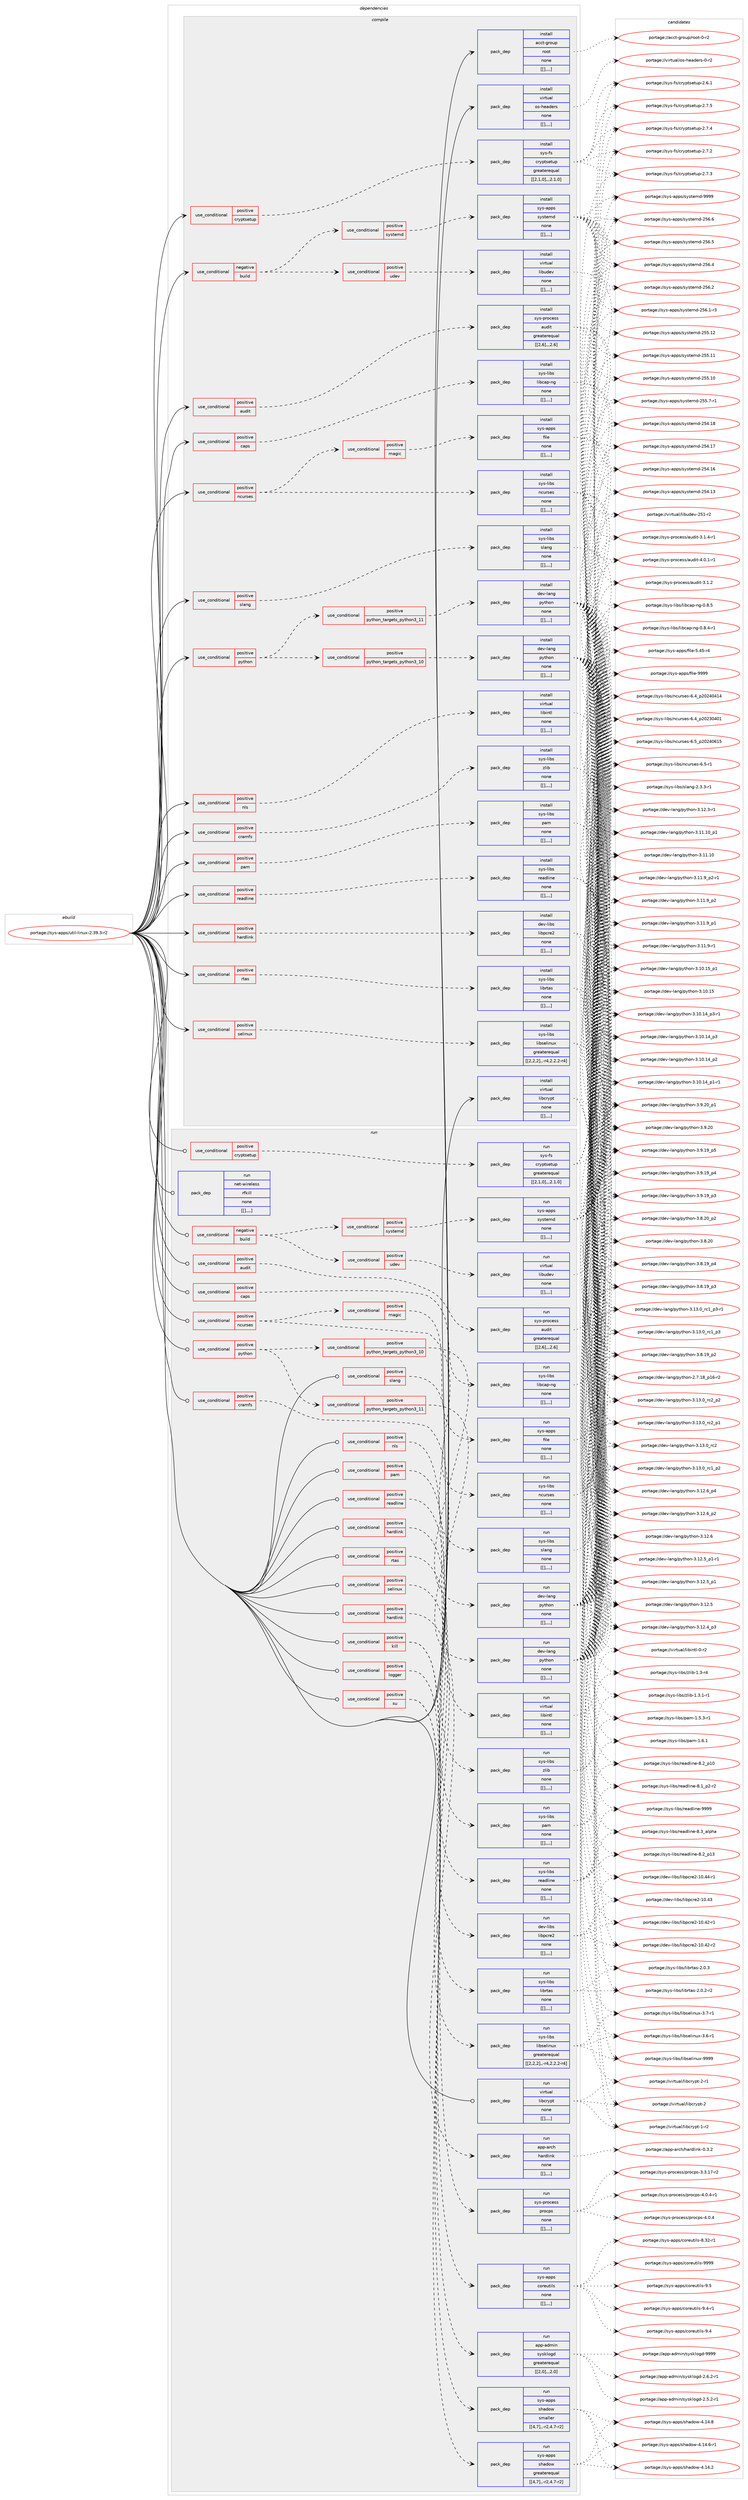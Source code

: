 digraph prolog {

# *************
# Graph options
# *************

newrank=true;
concentrate=true;
compound=true;
graph [rankdir=LR,fontname=Helvetica,fontsize=10,ranksep=1.5];#, ranksep=2.5, nodesep=0.2];
edge  [arrowhead=vee];
node  [fontname=Helvetica,fontsize=10];

# **********
# The ebuild
# **********

subgraph cluster_leftcol {
color=gray;
label=<<i>ebuild</i>>;
id [label="portage://sys-apps/util-linux-2.39.3-r2", color=red, width=4, href="../sys-apps/util-linux-2.39.3-r2.svg"];
}

# ****************
# The dependencies
# ****************

subgraph cluster_midcol {
color=gray;
label=<<i>dependencies</i>>;
subgraph cluster_compile {
fillcolor="#eeeeee";
style=filled;
label=<<i>compile</i>>;
subgraph cond4704 {
dependency13198 [label=<<TABLE BORDER="0" CELLBORDER="1" CELLSPACING="0" CELLPADDING="4"><TR><TD ROWSPAN="3" CELLPADDING="10">use_conditional</TD></TR><TR><TD>negative</TD></TR><TR><TD>build</TD></TR></TABLE>>, shape=none, color=red];
subgraph cond4705 {
dependency13199 [label=<<TABLE BORDER="0" CELLBORDER="1" CELLSPACING="0" CELLPADDING="4"><TR><TD ROWSPAN="3" CELLPADDING="10">use_conditional</TD></TR><TR><TD>positive</TD></TR><TR><TD>systemd</TD></TR></TABLE>>, shape=none, color=red];
subgraph pack8452 {
dependency13200 [label=<<TABLE BORDER="0" CELLBORDER="1" CELLSPACING="0" CELLPADDING="4" WIDTH="220"><TR><TD ROWSPAN="6" CELLPADDING="30">pack_dep</TD></TR><TR><TD WIDTH="110">install</TD></TR><TR><TD>sys-apps</TD></TR><TR><TD>systemd</TD></TR><TR><TD>none</TD></TR><TR><TD>[[],,,,]</TD></TR></TABLE>>, shape=none, color=blue];
}
dependency13199:e -> dependency13200:w [weight=20,style="dashed",arrowhead="vee"];
}
dependency13198:e -> dependency13199:w [weight=20,style="dashed",arrowhead="vee"];
subgraph cond4706 {
dependency13201 [label=<<TABLE BORDER="0" CELLBORDER="1" CELLSPACING="0" CELLPADDING="4"><TR><TD ROWSPAN="3" CELLPADDING="10">use_conditional</TD></TR><TR><TD>positive</TD></TR><TR><TD>udev</TD></TR></TABLE>>, shape=none, color=red];
subgraph pack8453 {
dependency13202 [label=<<TABLE BORDER="0" CELLBORDER="1" CELLSPACING="0" CELLPADDING="4" WIDTH="220"><TR><TD ROWSPAN="6" CELLPADDING="30">pack_dep</TD></TR><TR><TD WIDTH="110">install</TD></TR><TR><TD>virtual</TD></TR><TR><TD>libudev</TD></TR><TR><TD>none</TD></TR><TR><TD>[[],,,,]</TD></TR></TABLE>>, shape=none, color=blue];
}
dependency13201:e -> dependency13202:w [weight=20,style="dashed",arrowhead="vee"];
}
dependency13198:e -> dependency13201:w [weight=20,style="dashed",arrowhead="vee"];
}
id:e -> dependency13198:w [weight=20,style="solid",arrowhead="vee"];
subgraph cond4707 {
dependency13203 [label=<<TABLE BORDER="0" CELLBORDER="1" CELLSPACING="0" CELLPADDING="4"><TR><TD ROWSPAN="3" CELLPADDING="10">use_conditional</TD></TR><TR><TD>positive</TD></TR><TR><TD>audit</TD></TR></TABLE>>, shape=none, color=red];
subgraph pack8454 {
dependency13204 [label=<<TABLE BORDER="0" CELLBORDER="1" CELLSPACING="0" CELLPADDING="4" WIDTH="220"><TR><TD ROWSPAN="6" CELLPADDING="30">pack_dep</TD></TR><TR><TD WIDTH="110">install</TD></TR><TR><TD>sys-process</TD></TR><TR><TD>audit</TD></TR><TR><TD>greaterequal</TD></TR><TR><TD>[[2,6],,,2.6]</TD></TR></TABLE>>, shape=none, color=blue];
}
dependency13203:e -> dependency13204:w [weight=20,style="dashed",arrowhead="vee"];
}
id:e -> dependency13203:w [weight=20,style="solid",arrowhead="vee"];
subgraph cond4708 {
dependency13205 [label=<<TABLE BORDER="0" CELLBORDER="1" CELLSPACING="0" CELLPADDING="4"><TR><TD ROWSPAN="3" CELLPADDING="10">use_conditional</TD></TR><TR><TD>positive</TD></TR><TR><TD>caps</TD></TR></TABLE>>, shape=none, color=red];
subgraph pack8455 {
dependency13206 [label=<<TABLE BORDER="0" CELLBORDER="1" CELLSPACING="0" CELLPADDING="4" WIDTH="220"><TR><TD ROWSPAN="6" CELLPADDING="30">pack_dep</TD></TR><TR><TD WIDTH="110">install</TD></TR><TR><TD>sys-libs</TD></TR><TR><TD>libcap-ng</TD></TR><TR><TD>none</TD></TR><TR><TD>[[],,,,]</TD></TR></TABLE>>, shape=none, color=blue];
}
dependency13205:e -> dependency13206:w [weight=20,style="dashed",arrowhead="vee"];
}
id:e -> dependency13205:w [weight=20,style="solid",arrowhead="vee"];
subgraph cond4709 {
dependency13207 [label=<<TABLE BORDER="0" CELLBORDER="1" CELLSPACING="0" CELLPADDING="4"><TR><TD ROWSPAN="3" CELLPADDING="10">use_conditional</TD></TR><TR><TD>positive</TD></TR><TR><TD>cramfs</TD></TR></TABLE>>, shape=none, color=red];
subgraph pack8456 {
dependency13208 [label=<<TABLE BORDER="0" CELLBORDER="1" CELLSPACING="0" CELLPADDING="4" WIDTH="220"><TR><TD ROWSPAN="6" CELLPADDING="30">pack_dep</TD></TR><TR><TD WIDTH="110">install</TD></TR><TR><TD>sys-libs</TD></TR><TR><TD>zlib</TD></TR><TR><TD>none</TD></TR><TR><TD>[[],,,,]</TD></TR></TABLE>>, shape=none, color=blue];
}
dependency13207:e -> dependency13208:w [weight=20,style="dashed",arrowhead="vee"];
}
id:e -> dependency13207:w [weight=20,style="solid",arrowhead="vee"];
subgraph cond4710 {
dependency13209 [label=<<TABLE BORDER="0" CELLBORDER="1" CELLSPACING="0" CELLPADDING="4"><TR><TD ROWSPAN="3" CELLPADDING="10">use_conditional</TD></TR><TR><TD>positive</TD></TR><TR><TD>cryptsetup</TD></TR></TABLE>>, shape=none, color=red];
subgraph pack8457 {
dependency13210 [label=<<TABLE BORDER="0" CELLBORDER="1" CELLSPACING="0" CELLPADDING="4" WIDTH="220"><TR><TD ROWSPAN="6" CELLPADDING="30">pack_dep</TD></TR><TR><TD WIDTH="110">install</TD></TR><TR><TD>sys-fs</TD></TR><TR><TD>cryptsetup</TD></TR><TR><TD>greaterequal</TD></TR><TR><TD>[[2,1,0],,,2.1.0]</TD></TR></TABLE>>, shape=none, color=blue];
}
dependency13209:e -> dependency13210:w [weight=20,style="dashed",arrowhead="vee"];
}
id:e -> dependency13209:w [weight=20,style="solid",arrowhead="vee"];
subgraph cond4711 {
dependency13211 [label=<<TABLE BORDER="0" CELLBORDER="1" CELLSPACING="0" CELLPADDING="4"><TR><TD ROWSPAN="3" CELLPADDING="10">use_conditional</TD></TR><TR><TD>positive</TD></TR><TR><TD>hardlink</TD></TR></TABLE>>, shape=none, color=red];
subgraph pack8458 {
dependency13212 [label=<<TABLE BORDER="0" CELLBORDER="1" CELLSPACING="0" CELLPADDING="4" WIDTH="220"><TR><TD ROWSPAN="6" CELLPADDING="30">pack_dep</TD></TR><TR><TD WIDTH="110">install</TD></TR><TR><TD>dev-libs</TD></TR><TR><TD>libpcre2</TD></TR><TR><TD>none</TD></TR><TR><TD>[[],,,,]</TD></TR></TABLE>>, shape=none, color=blue];
}
dependency13211:e -> dependency13212:w [weight=20,style="dashed",arrowhead="vee"];
}
id:e -> dependency13211:w [weight=20,style="solid",arrowhead="vee"];
subgraph cond4712 {
dependency13213 [label=<<TABLE BORDER="0" CELLBORDER="1" CELLSPACING="0" CELLPADDING="4"><TR><TD ROWSPAN="3" CELLPADDING="10">use_conditional</TD></TR><TR><TD>positive</TD></TR><TR><TD>ncurses</TD></TR></TABLE>>, shape=none, color=red];
subgraph pack8459 {
dependency13214 [label=<<TABLE BORDER="0" CELLBORDER="1" CELLSPACING="0" CELLPADDING="4" WIDTH="220"><TR><TD ROWSPAN="6" CELLPADDING="30">pack_dep</TD></TR><TR><TD WIDTH="110">install</TD></TR><TR><TD>sys-libs</TD></TR><TR><TD>ncurses</TD></TR><TR><TD>none</TD></TR><TR><TD>[[],,,,]</TD></TR></TABLE>>, shape=none, color=blue];
}
dependency13213:e -> dependency13214:w [weight=20,style="dashed",arrowhead="vee"];
subgraph cond4713 {
dependency13215 [label=<<TABLE BORDER="0" CELLBORDER="1" CELLSPACING="0" CELLPADDING="4"><TR><TD ROWSPAN="3" CELLPADDING="10">use_conditional</TD></TR><TR><TD>positive</TD></TR><TR><TD>magic</TD></TR></TABLE>>, shape=none, color=red];
subgraph pack8460 {
dependency13216 [label=<<TABLE BORDER="0" CELLBORDER="1" CELLSPACING="0" CELLPADDING="4" WIDTH="220"><TR><TD ROWSPAN="6" CELLPADDING="30">pack_dep</TD></TR><TR><TD WIDTH="110">install</TD></TR><TR><TD>sys-apps</TD></TR><TR><TD>file</TD></TR><TR><TD>none</TD></TR><TR><TD>[[],,,,]</TD></TR></TABLE>>, shape=none, color=blue];
}
dependency13215:e -> dependency13216:w [weight=20,style="dashed",arrowhead="vee"];
}
dependency13213:e -> dependency13215:w [weight=20,style="dashed",arrowhead="vee"];
}
id:e -> dependency13213:w [weight=20,style="solid",arrowhead="vee"];
subgraph cond4714 {
dependency13217 [label=<<TABLE BORDER="0" CELLBORDER="1" CELLSPACING="0" CELLPADDING="4"><TR><TD ROWSPAN="3" CELLPADDING="10">use_conditional</TD></TR><TR><TD>positive</TD></TR><TR><TD>nls</TD></TR></TABLE>>, shape=none, color=red];
subgraph pack8461 {
dependency13218 [label=<<TABLE BORDER="0" CELLBORDER="1" CELLSPACING="0" CELLPADDING="4" WIDTH="220"><TR><TD ROWSPAN="6" CELLPADDING="30">pack_dep</TD></TR><TR><TD WIDTH="110">install</TD></TR><TR><TD>virtual</TD></TR><TR><TD>libintl</TD></TR><TR><TD>none</TD></TR><TR><TD>[[],,,,]</TD></TR></TABLE>>, shape=none, color=blue];
}
dependency13217:e -> dependency13218:w [weight=20,style="dashed",arrowhead="vee"];
}
id:e -> dependency13217:w [weight=20,style="solid",arrowhead="vee"];
subgraph cond4715 {
dependency13219 [label=<<TABLE BORDER="0" CELLBORDER="1" CELLSPACING="0" CELLPADDING="4"><TR><TD ROWSPAN="3" CELLPADDING="10">use_conditional</TD></TR><TR><TD>positive</TD></TR><TR><TD>pam</TD></TR></TABLE>>, shape=none, color=red];
subgraph pack8462 {
dependency13220 [label=<<TABLE BORDER="0" CELLBORDER="1" CELLSPACING="0" CELLPADDING="4" WIDTH="220"><TR><TD ROWSPAN="6" CELLPADDING="30">pack_dep</TD></TR><TR><TD WIDTH="110">install</TD></TR><TR><TD>sys-libs</TD></TR><TR><TD>pam</TD></TR><TR><TD>none</TD></TR><TR><TD>[[],,,,]</TD></TR></TABLE>>, shape=none, color=blue];
}
dependency13219:e -> dependency13220:w [weight=20,style="dashed",arrowhead="vee"];
}
id:e -> dependency13219:w [weight=20,style="solid",arrowhead="vee"];
subgraph cond4716 {
dependency13221 [label=<<TABLE BORDER="0" CELLBORDER="1" CELLSPACING="0" CELLPADDING="4"><TR><TD ROWSPAN="3" CELLPADDING="10">use_conditional</TD></TR><TR><TD>positive</TD></TR><TR><TD>python</TD></TR></TABLE>>, shape=none, color=red];
subgraph cond4717 {
dependency13222 [label=<<TABLE BORDER="0" CELLBORDER="1" CELLSPACING="0" CELLPADDING="4"><TR><TD ROWSPAN="3" CELLPADDING="10">use_conditional</TD></TR><TR><TD>positive</TD></TR><TR><TD>python_targets_python3_10</TD></TR></TABLE>>, shape=none, color=red];
subgraph pack8463 {
dependency13223 [label=<<TABLE BORDER="0" CELLBORDER="1" CELLSPACING="0" CELLPADDING="4" WIDTH="220"><TR><TD ROWSPAN="6" CELLPADDING="30">pack_dep</TD></TR><TR><TD WIDTH="110">install</TD></TR><TR><TD>dev-lang</TD></TR><TR><TD>python</TD></TR><TR><TD>none</TD></TR><TR><TD>[[],,,,]</TD></TR></TABLE>>, shape=none, color=blue];
}
dependency13222:e -> dependency13223:w [weight=20,style="dashed",arrowhead="vee"];
}
dependency13221:e -> dependency13222:w [weight=20,style="dashed",arrowhead="vee"];
subgraph cond4718 {
dependency13224 [label=<<TABLE BORDER="0" CELLBORDER="1" CELLSPACING="0" CELLPADDING="4"><TR><TD ROWSPAN="3" CELLPADDING="10">use_conditional</TD></TR><TR><TD>positive</TD></TR><TR><TD>python_targets_python3_11</TD></TR></TABLE>>, shape=none, color=red];
subgraph pack8464 {
dependency13225 [label=<<TABLE BORDER="0" CELLBORDER="1" CELLSPACING="0" CELLPADDING="4" WIDTH="220"><TR><TD ROWSPAN="6" CELLPADDING="30">pack_dep</TD></TR><TR><TD WIDTH="110">install</TD></TR><TR><TD>dev-lang</TD></TR><TR><TD>python</TD></TR><TR><TD>none</TD></TR><TR><TD>[[],,,,]</TD></TR></TABLE>>, shape=none, color=blue];
}
dependency13224:e -> dependency13225:w [weight=20,style="dashed",arrowhead="vee"];
}
dependency13221:e -> dependency13224:w [weight=20,style="dashed",arrowhead="vee"];
}
id:e -> dependency13221:w [weight=20,style="solid",arrowhead="vee"];
subgraph cond4719 {
dependency13226 [label=<<TABLE BORDER="0" CELLBORDER="1" CELLSPACING="0" CELLPADDING="4"><TR><TD ROWSPAN="3" CELLPADDING="10">use_conditional</TD></TR><TR><TD>positive</TD></TR><TR><TD>readline</TD></TR></TABLE>>, shape=none, color=red];
subgraph pack8465 {
dependency13227 [label=<<TABLE BORDER="0" CELLBORDER="1" CELLSPACING="0" CELLPADDING="4" WIDTH="220"><TR><TD ROWSPAN="6" CELLPADDING="30">pack_dep</TD></TR><TR><TD WIDTH="110">install</TD></TR><TR><TD>sys-libs</TD></TR><TR><TD>readline</TD></TR><TR><TD>none</TD></TR><TR><TD>[[],,,,]</TD></TR></TABLE>>, shape=none, color=blue];
}
dependency13226:e -> dependency13227:w [weight=20,style="dashed",arrowhead="vee"];
}
id:e -> dependency13226:w [weight=20,style="solid",arrowhead="vee"];
subgraph cond4720 {
dependency13228 [label=<<TABLE BORDER="0" CELLBORDER="1" CELLSPACING="0" CELLPADDING="4"><TR><TD ROWSPAN="3" CELLPADDING="10">use_conditional</TD></TR><TR><TD>positive</TD></TR><TR><TD>rtas</TD></TR></TABLE>>, shape=none, color=red];
subgraph pack8466 {
dependency13229 [label=<<TABLE BORDER="0" CELLBORDER="1" CELLSPACING="0" CELLPADDING="4" WIDTH="220"><TR><TD ROWSPAN="6" CELLPADDING="30">pack_dep</TD></TR><TR><TD WIDTH="110">install</TD></TR><TR><TD>sys-libs</TD></TR><TR><TD>librtas</TD></TR><TR><TD>none</TD></TR><TR><TD>[[],,,,]</TD></TR></TABLE>>, shape=none, color=blue];
}
dependency13228:e -> dependency13229:w [weight=20,style="dashed",arrowhead="vee"];
}
id:e -> dependency13228:w [weight=20,style="solid",arrowhead="vee"];
subgraph cond4721 {
dependency13230 [label=<<TABLE BORDER="0" CELLBORDER="1" CELLSPACING="0" CELLPADDING="4"><TR><TD ROWSPAN="3" CELLPADDING="10">use_conditional</TD></TR><TR><TD>positive</TD></TR><TR><TD>selinux</TD></TR></TABLE>>, shape=none, color=red];
subgraph pack8467 {
dependency13231 [label=<<TABLE BORDER="0" CELLBORDER="1" CELLSPACING="0" CELLPADDING="4" WIDTH="220"><TR><TD ROWSPAN="6" CELLPADDING="30">pack_dep</TD></TR><TR><TD WIDTH="110">install</TD></TR><TR><TD>sys-libs</TD></TR><TR><TD>libselinux</TD></TR><TR><TD>greaterequal</TD></TR><TR><TD>[[2,2,2],,-r4,2.2.2-r4]</TD></TR></TABLE>>, shape=none, color=blue];
}
dependency13230:e -> dependency13231:w [weight=20,style="dashed",arrowhead="vee"];
}
id:e -> dependency13230:w [weight=20,style="solid",arrowhead="vee"];
subgraph cond4722 {
dependency13232 [label=<<TABLE BORDER="0" CELLBORDER="1" CELLSPACING="0" CELLPADDING="4"><TR><TD ROWSPAN="3" CELLPADDING="10">use_conditional</TD></TR><TR><TD>positive</TD></TR><TR><TD>slang</TD></TR></TABLE>>, shape=none, color=red];
subgraph pack8468 {
dependency13233 [label=<<TABLE BORDER="0" CELLBORDER="1" CELLSPACING="0" CELLPADDING="4" WIDTH="220"><TR><TD ROWSPAN="6" CELLPADDING="30">pack_dep</TD></TR><TR><TD WIDTH="110">install</TD></TR><TR><TD>sys-libs</TD></TR><TR><TD>slang</TD></TR><TR><TD>none</TD></TR><TR><TD>[[],,,,]</TD></TR></TABLE>>, shape=none, color=blue];
}
dependency13232:e -> dependency13233:w [weight=20,style="dashed",arrowhead="vee"];
}
id:e -> dependency13232:w [weight=20,style="solid",arrowhead="vee"];
subgraph pack8469 {
dependency13234 [label=<<TABLE BORDER="0" CELLBORDER="1" CELLSPACING="0" CELLPADDING="4" WIDTH="220"><TR><TD ROWSPAN="6" CELLPADDING="30">pack_dep</TD></TR><TR><TD WIDTH="110">install</TD></TR><TR><TD>acct-group</TD></TR><TR><TD>root</TD></TR><TR><TD>none</TD></TR><TR><TD>[[],,,,]</TD></TR></TABLE>>, shape=none, color=blue];
}
id:e -> dependency13234:w [weight=20,style="solid",arrowhead="vee"];
subgraph pack8470 {
dependency13235 [label=<<TABLE BORDER="0" CELLBORDER="1" CELLSPACING="0" CELLPADDING="4" WIDTH="220"><TR><TD ROWSPAN="6" CELLPADDING="30">pack_dep</TD></TR><TR><TD WIDTH="110">install</TD></TR><TR><TD>virtual</TD></TR><TR><TD>libcrypt</TD></TR><TR><TD>none</TD></TR><TR><TD>[[],,,,]</TD></TR></TABLE>>, shape=none, color=blue];
}
id:e -> dependency13235:w [weight=20,style="solid",arrowhead="vee"];
subgraph pack8471 {
dependency13236 [label=<<TABLE BORDER="0" CELLBORDER="1" CELLSPACING="0" CELLPADDING="4" WIDTH="220"><TR><TD ROWSPAN="6" CELLPADDING="30">pack_dep</TD></TR><TR><TD WIDTH="110">install</TD></TR><TR><TD>virtual</TD></TR><TR><TD>os-headers</TD></TR><TR><TD>none</TD></TR><TR><TD>[[],,,,]</TD></TR></TABLE>>, shape=none, color=blue];
}
id:e -> dependency13236:w [weight=20,style="solid",arrowhead="vee"];
}
subgraph cluster_compileandrun {
fillcolor="#eeeeee";
style=filled;
label=<<i>compile and run</i>>;
}
subgraph cluster_run {
fillcolor="#eeeeee";
style=filled;
label=<<i>run</i>>;
subgraph cond4723 {
dependency13237 [label=<<TABLE BORDER="0" CELLBORDER="1" CELLSPACING="0" CELLPADDING="4"><TR><TD ROWSPAN="3" CELLPADDING="10">use_conditional</TD></TR><TR><TD>negative</TD></TR><TR><TD>build</TD></TR></TABLE>>, shape=none, color=red];
subgraph cond4724 {
dependency13238 [label=<<TABLE BORDER="0" CELLBORDER="1" CELLSPACING="0" CELLPADDING="4"><TR><TD ROWSPAN="3" CELLPADDING="10">use_conditional</TD></TR><TR><TD>positive</TD></TR><TR><TD>systemd</TD></TR></TABLE>>, shape=none, color=red];
subgraph pack8472 {
dependency13239 [label=<<TABLE BORDER="0" CELLBORDER="1" CELLSPACING="0" CELLPADDING="4" WIDTH="220"><TR><TD ROWSPAN="6" CELLPADDING="30">pack_dep</TD></TR><TR><TD WIDTH="110">run</TD></TR><TR><TD>sys-apps</TD></TR><TR><TD>systemd</TD></TR><TR><TD>none</TD></TR><TR><TD>[[],,,,]</TD></TR></TABLE>>, shape=none, color=blue];
}
dependency13238:e -> dependency13239:w [weight=20,style="dashed",arrowhead="vee"];
}
dependency13237:e -> dependency13238:w [weight=20,style="dashed",arrowhead="vee"];
subgraph cond4725 {
dependency13240 [label=<<TABLE BORDER="0" CELLBORDER="1" CELLSPACING="0" CELLPADDING="4"><TR><TD ROWSPAN="3" CELLPADDING="10">use_conditional</TD></TR><TR><TD>positive</TD></TR><TR><TD>udev</TD></TR></TABLE>>, shape=none, color=red];
subgraph pack8473 {
dependency13241 [label=<<TABLE BORDER="0" CELLBORDER="1" CELLSPACING="0" CELLPADDING="4" WIDTH="220"><TR><TD ROWSPAN="6" CELLPADDING="30">pack_dep</TD></TR><TR><TD WIDTH="110">run</TD></TR><TR><TD>virtual</TD></TR><TR><TD>libudev</TD></TR><TR><TD>none</TD></TR><TR><TD>[[],,,,]</TD></TR></TABLE>>, shape=none, color=blue];
}
dependency13240:e -> dependency13241:w [weight=20,style="dashed",arrowhead="vee"];
}
dependency13237:e -> dependency13240:w [weight=20,style="dashed",arrowhead="vee"];
}
id:e -> dependency13237:w [weight=20,style="solid",arrowhead="odot"];
subgraph cond4726 {
dependency13242 [label=<<TABLE BORDER="0" CELLBORDER="1" CELLSPACING="0" CELLPADDING="4"><TR><TD ROWSPAN="3" CELLPADDING="10">use_conditional</TD></TR><TR><TD>positive</TD></TR><TR><TD>audit</TD></TR></TABLE>>, shape=none, color=red];
subgraph pack8474 {
dependency13243 [label=<<TABLE BORDER="0" CELLBORDER="1" CELLSPACING="0" CELLPADDING="4" WIDTH="220"><TR><TD ROWSPAN="6" CELLPADDING="30">pack_dep</TD></TR><TR><TD WIDTH="110">run</TD></TR><TR><TD>sys-process</TD></TR><TR><TD>audit</TD></TR><TR><TD>greaterequal</TD></TR><TR><TD>[[2,6],,,2.6]</TD></TR></TABLE>>, shape=none, color=blue];
}
dependency13242:e -> dependency13243:w [weight=20,style="dashed",arrowhead="vee"];
}
id:e -> dependency13242:w [weight=20,style="solid",arrowhead="odot"];
subgraph cond4727 {
dependency13244 [label=<<TABLE BORDER="0" CELLBORDER="1" CELLSPACING="0" CELLPADDING="4"><TR><TD ROWSPAN="3" CELLPADDING="10">use_conditional</TD></TR><TR><TD>positive</TD></TR><TR><TD>caps</TD></TR></TABLE>>, shape=none, color=red];
subgraph pack8475 {
dependency13245 [label=<<TABLE BORDER="0" CELLBORDER="1" CELLSPACING="0" CELLPADDING="4" WIDTH="220"><TR><TD ROWSPAN="6" CELLPADDING="30">pack_dep</TD></TR><TR><TD WIDTH="110">run</TD></TR><TR><TD>sys-libs</TD></TR><TR><TD>libcap-ng</TD></TR><TR><TD>none</TD></TR><TR><TD>[[],,,,]</TD></TR></TABLE>>, shape=none, color=blue];
}
dependency13244:e -> dependency13245:w [weight=20,style="dashed",arrowhead="vee"];
}
id:e -> dependency13244:w [weight=20,style="solid",arrowhead="odot"];
subgraph cond4728 {
dependency13246 [label=<<TABLE BORDER="0" CELLBORDER="1" CELLSPACING="0" CELLPADDING="4"><TR><TD ROWSPAN="3" CELLPADDING="10">use_conditional</TD></TR><TR><TD>positive</TD></TR><TR><TD>cramfs</TD></TR></TABLE>>, shape=none, color=red];
subgraph pack8476 {
dependency13247 [label=<<TABLE BORDER="0" CELLBORDER="1" CELLSPACING="0" CELLPADDING="4" WIDTH="220"><TR><TD ROWSPAN="6" CELLPADDING="30">pack_dep</TD></TR><TR><TD WIDTH="110">run</TD></TR><TR><TD>sys-libs</TD></TR><TR><TD>zlib</TD></TR><TR><TD>none</TD></TR><TR><TD>[[],,,,]</TD></TR></TABLE>>, shape=none, color=blue];
}
dependency13246:e -> dependency13247:w [weight=20,style="dashed",arrowhead="vee"];
}
id:e -> dependency13246:w [weight=20,style="solid",arrowhead="odot"];
subgraph cond4729 {
dependency13248 [label=<<TABLE BORDER="0" CELLBORDER="1" CELLSPACING="0" CELLPADDING="4"><TR><TD ROWSPAN="3" CELLPADDING="10">use_conditional</TD></TR><TR><TD>positive</TD></TR><TR><TD>cryptsetup</TD></TR></TABLE>>, shape=none, color=red];
subgraph pack8477 {
dependency13249 [label=<<TABLE BORDER="0" CELLBORDER="1" CELLSPACING="0" CELLPADDING="4" WIDTH="220"><TR><TD ROWSPAN="6" CELLPADDING="30">pack_dep</TD></TR><TR><TD WIDTH="110">run</TD></TR><TR><TD>sys-fs</TD></TR><TR><TD>cryptsetup</TD></TR><TR><TD>greaterequal</TD></TR><TR><TD>[[2,1,0],,,2.1.0]</TD></TR></TABLE>>, shape=none, color=blue];
}
dependency13248:e -> dependency13249:w [weight=20,style="dashed",arrowhead="vee"];
}
id:e -> dependency13248:w [weight=20,style="solid",arrowhead="odot"];
subgraph cond4730 {
dependency13250 [label=<<TABLE BORDER="0" CELLBORDER="1" CELLSPACING="0" CELLPADDING="4"><TR><TD ROWSPAN="3" CELLPADDING="10">use_conditional</TD></TR><TR><TD>positive</TD></TR><TR><TD>hardlink</TD></TR></TABLE>>, shape=none, color=red];
subgraph pack8478 {
dependency13251 [label=<<TABLE BORDER="0" CELLBORDER="1" CELLSPACING="0" CELLPADDING="4" WIDTH="220"><TR><TD ROWSPAN="6" CELLPADDING="30">pack_dep</TD></TR><TR><TD WIDTH="110">run</TD></TR><TR><TD>dev-libs</TD></TR><TR><TD>libpcre2</TD></TR><TR><TD>none</TD></TR><TR><TD>[[],,,,]</TD></TR></TABLE>>, shape=none, color=blue];
}
dependency13250:e -> dependency13251:w [weight=20,style="dashed",arrowhead="vee"];
}
id:e -> dependency13250:w [weight=20,style="solid",arrowhead="odot"];
subgraph cond4731 {
dependency13252 [label=<<TABLE BORDER="0" CELLBORDER="1" CELLSPACING="0" CELLPADDING="4"><TR><TD ROWSPAN="3" CELLPADDING="10">use_conditional</TD></TR><TR><TD>positive</TD></TR><TR><TD>hardlink</TD></TR></TABLE>>, shape=none, color=red];
subgraph pack8479 {
dependency13253 [label=<<TABLE BORDER="0" CELLBORDER="1" CELLSPACING="0" CELLPADDING="4" WIDTH="220"><TR><TD ROWSPAN="6" CELLPADDING="30">pack_dep</TD></TR><TR><TD WIDTH="110">run</TD></TR><TR><TD>app-arch</TD></TR><TR><TD>hardlink</TD></TR><TR><TD>none</TD></TR><TR><TD>[[],,,,]</TD></TR></TABLE>>, shape=none, color=blue];
}
dependency13252:e -> dependency13253:w [weight=20,style="dashed",arrowhead="vee"];
}
id:e -> dependency13252:w [weight=20,style="solid",arrowhead="odot"];
subgraph cond4732 {
dependency13254 [label=<<TABLE BORDER="0" CELLBORDER="1" CELLSPACING="0" CELLPADDING="4"><TR><TD ROWSPAN="3" CELLPADDING="10">use_conditional</TD></TR><TR><TD>positive</TD></TR><TR><TD>kill</TD></TR></TABLE>>, shape=none, color=red];
subgraph pack8480 {
dependency13255 [label=<<TABLE BORDER="0" CELLBORDER="1" CELLSPACING="0" CELLPADDING="4" WIDTH="220"><TR><TD ROWSPAN="6" CELLPADDING="30">pack_dep</TD></TR><TR><TD WIDTH="110">run</TD></TR><TR><TD>sys-apps</TD></TR><TR><TD>coreutils</TD></TR><TR><TD>none</TD></TR><TR><TD>[[],,,,]</TD></TR></TABLE>>, shape=none, color=blue];
}
dependency13254:e -> dependency13255:w [weight=20,style="dashed",arrowhead="vee"];
subgraph pack8481 {
dependency13256 [label=<<TABLE BORDER="0" CELLBORDER="1" CELLSPACING="0" CELLPADDING="4" WIDTH="220"><TR><TD ROWSPAN="6" CELLPADDING="30">pack_dep</TD></TR><TR><TD WIDTH="110">run</TD></TR><TR><TD>sys-process</TD></TR><TR><TD>procps</TD></TR><TR><TD>none</TD></TR><TR><TD>[[],,,,]</TD></TR></TABLE>>, shape=none, color=blue];
}
dependency13254:e -> dependency13256:w [weight=20,style="dashed",arrowhead="vee"];
}
id:e -> dependency13254:w [weight=20,style="solid",arrowhead="odot"];
subgraph cond4733 {
dependency13257 [label=<<TABLE BORDER="0" CELLBORDER="1" CELLSPACING="0" CELLPADDING="4"><TR><TD ROWSPAN="3" CELLPADDING="10">use_conditional</TD></TR><TR><TD>positive</TD></TR><TR><TD>logger</TD></TR></TABLE>>, shape=none, color=red];
subgraph pack8482 {
dependency13258 [label=<<TABLE BORDER="0" CELLBORDER="1" CELLSPACING="0" CELLPADDING="4" WIDTH="220"><TR><TD ROWSPAN="6" CELLPADDING="30">pack_dep</TD></TR><TR><TD WIDTH="110">run</TD></TR><TR><TD>app-admin</TD></TR><TR><TD>sysklogd</TD></TR><TR><TD>greaterequal</TD></TR><TR><TD>[[2,0],,,2.0]</TD></TR></TABLE>>, shape=none, color=blue];
}
dependency13257:e -> dependency13258:w [weight=20,style="dashed",arrowhead="vee"];
}
id:e -> dependency13257:w [weight=20,style="solid",arrowhead="odot"];
subgraph cond4734 {
dependency13259 [label=<<TABLE BORDER="0" CELLBORDER="1" CELLSPACING="0" CELLPADDING="4"><TR><TD ROWSPAN="3" CELLPADDING="10">use_conditional</TD></TR><TR><TD>positive</TD></TR><TR><TD>ncurses</TD></TR></TABLE>>, shape=none, color=red];
subgraph pack8483 {
dependency13260 [label=<<TABLE BORDER="0" CELLBORDER="1" CELLSPACING="0" CELLPADDING="4" WIDTH="220"><TR><TD ROWSPAN="6" CELLPADDING="30">pack_dep</TD></TR><TR><TD WIDTH="110">run</TD></TR><TR><TD>sys-libs</TD></TR><TR><TD>ncurses</TD></TR><TR><TD>none</TD></TR><TR><TD>[[],,,,]</TD></TR></TABLE>>, shape=none, color=blue];
}
dependency13259:e -> dependency13260:w [weight=20,style="dashed",arrowhead="vee"];
subgraph cond4735 {
dependency13261 [label=<<TABLE BORDER="0" CELLBORDER="1" CELLSPACING="0" CELLPADDING="4"><TR><TD ROWSPAN="3" CELLPADDING="10">use_conditional</TD></TR><TR><TD>positive</TD></TR><TR><TD>magic</TD></TR></TABLE>>, shape=none, color=red];
subgraph pack8484 {
dependency13262 [label=<<TABLE BORDER="0" CELLBORDER="1" CELLSPACING="0" CELLPADDING="4" WIDTH="220"><TR><TD ROWSPAN="6" CELLPADDING="30">pack_dep</TD></TR><TR><TD WIDTH="110">run</TD></TR><TR><TD>sys-apps</TD></TR><TR><TD>file</TD></TR><TR><TD>none</TD></TR><TR><TD>[[],,,,]</TD></TR></TABLE>>, shape=none, color=blue];
}
dependency13261:e -> dependency13262:w [weight=20,style="dashed",arrowhead="vee"];
}
dependency13259:e -> dependency13261:w [weight=20,style="dashed",arrowhead="vee"];
}
id:e -> dependency13259:w [weight=20,style="solid",arrowhead="odot"];
subgraph cond4736 {
dependency13263 [label=<<TABLE BORDER="0" CELLBORDER="1" CELLSPACING="0" CELLPADDING="4"><TR><TD ROWSPAN="3" CELLPADDING="10">use_conditional</TD></TR><TR><TD>positive</TD></TR><TR><TD>nls</TD></TR></TABLE>>, shape=none, color=red];
subgraph pack8485 {
dependency13264 [label=<<TABLE BORDER="0" CELLBORDER="1" CELLSPACING="0" CELLPADDING="4" WIDTH="220"><TR><TD ROWSPAN="6" CELLPADDING="30">pack_dep</TD></TR><TR><TD WIDTH="110">run</TD></TR><TR><TD>virtual</TD></TR><TR><TD>libintl</TD></TR><TR><TD>none</TD></TR><TR><TD>[[],,,,]</TD></TR></TABLE>>, shape=none, color=blue];
}
dependency13263:e -> dependency13264:w [weight=20,style="dashed",arrowhead="vee"];
}
id:e -> dependency13263:w [weight=20,style="solid",arrowhead="odot"];
subgraph cond4737 {
dependency13265 [label=<<TABLE BORDER="0" CELLBORDER="1" CELLSPACING="0" CELLPADDING="4"><TR><TD ROWSPAN="3" CELLPADDING="10">use_conditional</TD></TR><TR><TD>positive</TD></TR><TR><TD>pam</TD></TR></TABLE>>, shape=none, color=red];
subgraph pack8486 {
dependency13266 [label=<<TABLE BORDER="0" CELLBORDER="1" CELLSPACING="0" CELLPADDING="4" WIDTH="220"><TR><TD ROWSPAN="6" CELLPADDING="30">pack_dep</TD></TR><TR><TD WIDTH="110">run</TD></TR><TR><TD>sys-libs</TD></TR><TR><TD>pam</TD></TR><TR><TD>none</TD></TR><TR><TD>[[],,,,]</TD></TR></TABLE>>, shape=none, color=blue];
}
dependency13265:e -> dependency13266:w [weight=20,style="dashed",arrowhead="vee"];
}
id:e -> dependency13265:w [weight=20,style="solid",arrowhead="odot"];
subgraph cond4738 {
dependency13267 [label=<<TABLE BORDER="0" CELLBORDER="1" CELLSPACING="0" CELLPADDING="4"><TR><TD ROWSPAN="3" CELLPADDING="10">use_conditional</TD></TR><TR><TD>positive</TD></TR><TR><TD>python</TD></TR></TABLE>>, shape=none, color=red];
subgraph cond4739 {
dependency13268 [label=<<TABLE BORDER="0" CELLBORDER="1" CELLSPACING="0" CELLPADDING="4"><TR><TD ROWSPAN="3" CELLPADDING="10">use_conditional</TD></TR><TR><TD>positive</TD></TR><TR><TD>python_targets_python3_10</TD></TR></TABLE>>, shape=none, color=red];
subgraph pack8487 {
dependency13269 [label=<<TABLE BORDER="0" CELLBORDER="1" CELLSPACING="0" CELLPADDING="4" WIDTH="220"><TR><TD ROWSPAN="6" CELLPADDING="30">pack_dep</TD></TR><TR><TD WIDTH="110">run</TD></TR><TR><TD>dev-lang</TD></TR><TR><TD>python</TD></TR><TR><TD>none</TD></TR><TR><TD>[[],,,,]</TD></TR></TABLE>>, shape=none, color=blue];
}
dependency13268:e -> dependency13269:w [weight=20,style="dashed",arrowhead="vee"];
}
dependency13267:e -> dependency13268:w [weight=20,style="dashed",arrowhead="vee"];
subgraph cond4740 {
dependency13270 [label=<<TABLE BORDER="0" CELLBORDER="1" CELLSPACING="0" CELLPADDING="4"><TR><TD ROWSPAN="3" CELLPADDING="10">use_conditional</TD></TR><TR><TD>positive</TD></TR><TR><TD>python_targets_python3_11</TD></TR></TABLE>>, shape=none, color=red];
subgraph pack8488 {
dependency13271 [label=<<TABLE BORDER="0" CELLBORDER="1" CELLSPACING="0" CELLPADDING="4" WIDTH="220"><TR><TD ROWSPAN="6" CELLPADDING="30">pack_dep</TD></TR><TR><TD WIDTH="110">run</TD></TR><TR><TD>dev-lang</TD></TR><TR><TD>python</TD></TR><TR><TD>none</TD></TR><TR><TD>[[],,,,]</TD></TR></TABLE>>, shape=none, color=blue];
}
dependency13270:e -> dependency13271:w [weight=20,style="dashed",arrowhead="vee"];
}
dependency13267:e -> dependency13270:w [weight=20,style="dashed",arrowhead="vee"];
}
id:e -> dependency13267:w [weight=20,style="solid",arrowhead="odot"];
subgraph cond4741 {
dependency13272 [label=<<TABLE BORDER="0" CELLBORDER="1" CELLSPACING="0" CELLPADDING="4"><TR><TD ROWSPAN="3" CELLPADDING="10">use_conditional</TD></TR><TR><TD>positive</TD></TR><TR><TD>readline</TD></TR></TABLE>>, shape=none, color=red];
subgraph pack8489 {
dependency13273 [label=<<TABLE BORDER="0" CELLBORDER="1" CELLSPACING="0" CELLPADDING="4" WIDTH="220"><TR><TD ROWSPAN="6" CELLPADDING="30">pack_dep</TD></TR><TR><TD WIDTH="110">run</TD></TR><TR><TD>sys-libs</TD></TR><TR><TD>readline</TD></TR><TR><TD>none</TD></TR><TR><TD>[[],,,,]</TD></TR></TABLE>>, shape=none, color=blue];
}
dependency13272:e -> dependency13273:w [weight=20,style="dashed",arrowhead="vee"];
}
id:e -> dependency13272:w [weight=20,style="solid",arrowhead="odot"];
subgraph cond4742 {
dependency13274 [label=<<TABLE BORDER="0" CELLBORDER="1" CELLSPACING="0" CELLPADDING="4"><TR><TD ROWSPAN="3" CELLPADDING="10">use_conditional</TD></TR><TR><TD>positive</TD></TR><TR><TD>rtas</TD></TR></TABLE>>, shape=none, color=red];
subgraph pack8490 {
dependency13275 [label=<<TABLE BORDER="0" CELLBORDER="1" CELLSPACING="0" CELLPADDING="4" WIDTH="220"><TR><TD ROWSPAN="6" CELLPADDING="30">pack_dep</TD></TR><TR><TD WIDTH="110">run</TD></TR><TR><TD>sys-libs</TD></TR><TR><TD>librtas</TD></TR><TR><TD>none</TD></TR><TR><TD>[[],,,,]</TD></TR></TABLE>>, shape=none, color=blue];
}
dependency13274:e -> dependency13275:w [weight=20,style="dashed",arrowhead="vee"];
}
id:e -> dependency13274:w [weight=20,style="solid",arrowhead="odot"];
subgraph cond4743 {
dependency13276 [label=<<TABLE BORDER="0" CELLBORDER="1" CELLSPACING="0" CELLPADDING="4"><TR><TD ROWSPAN="3" CELLPADDING="10">use_conditional</TD></TR><TR><TD>positive</TD></TR><TR><TD>selinux</TD></TR></TABLE>>, shape=none, color=red];
subgraph pack8491 {
dependency13277 [label=<<TABLE BORDER="0" CELLBORDER="1" CELLSPACING="0" CELLPADDING="4" WIDTH="220"><TR><TD ROWSPAN="6" CELLPADDING="30">pack_dep</TD></TR><TR><TD WIDTH="110">run</TD></TR><TR><TD>sys-libs</TD></TR><TR><TD>libselinux</TD></TR><TR><TD>greaterequal</TD></TR><TR><TD>[[2,2,2],,-r4,2.2.2-r4]</TD></TR></TABLE>>, shape=none, color=blue];
}
dependency13276:e -> dependency13277:w [weight=20,style="dashed",arrowhead="vee"];
}
id:e -> dependency13276:w [weight=20,style="solid",arrowhead="odot"];
subgraph cond4744 {
dependency13278 [label=<<TABLE BORDER="0" CELLBORDER="1" CELLSPACING="0" CELLPADDING="4"><TR><TD ROWSPAN="3" CELLPADDING="10">use_conditional</TD></TR><TR><TD>positive</TD></TR><TR><TD>slang</TD></TR></TABLE>>, shape=none, color=red];
subgraph pack8492 {
dependency13279 [label=<<TABLE BORDER="0" CELLBORDER="1" CELLSPACING="0" CELLPADDING="4" WIDTH="220"><TR><TD ROWSPAN="6" CELLPADDING="30">pack_dep</TD></TR><TR><TD WIDTH="110">run</TD></TR><TR><TD>sys-libs</TD></TR><TR><TD>slang</TD></TR><TR><TD>none</TD></TR><TR><TD>[[],,,,]</TD></TR></TABLE>>, shape=none, color=blue];
}
dependency13278:e -> dependency13279:w [weight=20,style="dashed",arrowhead="vee"];
}
id:e -> dependency13278:w [weight=20,style="solid",arrowhead="odot"];
subgraph cond4745 {
dependency13280 [label=<<TABLE BORDER="0" CELLBORDER="1" CELLSPACING="0" CELLPADDING="4"><TR><TD ROWSPAN="3" CELLPADDING="10">use_conditional</TD></TR><TR><TD>positive</TD></TR><TR><TD>su</TD></TR></TABLE>>, shape=none, color=red];
subgraph pack8493 {
dependency13281 [label=<<TABLE BORDER="0" CELLBORDER="1" CELLSPACING="0" CELLPADDING="4" WIDTH="220"><TR><TD ROWSPAN="6" CELLPADDING="30">pack_dep</TD></TR><TR><TD WIDTH="110">run</TD></TR><TR><TD>sys-apps</TD></TR><TR><TD>shadow</TD></TR><TR><TD>smaller</TD></TR><TR><TD>[[4,7],,-r2,4.7-r2]</TD></TR></TABLE>>, shape=none, color=blue];
}
dependency13280:e -> dependency13281:w [weight=20,style="dashed",arrowhead="vee"];
subgraph pack8494 {
dependency13282 [label=<<TABLE BORDER="0" CELLBORDER="1" CELLSPACING="0" CELLPADDING="4" WIDTH="220"><TR><TD ROWSPAN="6" CELLPADDING="30">pack_dep</TD></TR><TR><TD WIDTH="110">run</TD></TR><TR><TD>sys-apps</TD></TR><TR><TD>shadow</TD></TR><TR><TD>greaterequal</TD></TR><TR><TD>[[4,7],,-r2,4.7-r2]</TD></TR></TABLE>>, shape=none, color=blue];
}
dependency13280:e -> dependency13282:w [weight=20,style="dashed",arrowhead="vee"];
}
id:e -> dependency13280:w [weight=20,style="solid",arrowhead="odot"];
subgraph pack8495 {
dependency13283 [label=<<TABLE BORDER="0" CELLBORDER="1" CELLSPACING="0" CELLPADDING="4" WIDTH="220"><TR><TD ROWSPAN="6" CELLPADDING="30">pack_dep</TD></TR><TR><TD WIDTH="110">run</TD></TR><TR><TD>virtual</TD></TR><TR><TD>libcrypt</TD></TR><TR><TD>none</TD></TR><TR><TD>[[],,,,]</TD></TR></TABLE>>, shape=none, color=blue];
}
id:e -> dependency13283:w [weight=20,style="solid",arrowhead="odot"];
subgraph pack8496 {
dependency13284 [label=<<TABLE BORDER="0" CELLBORDER="1" CELLSPACING="0" CELLPADDING="4" WIDTH="220"><TR><TD ROWSPAN="6" CELLPADDING="30">pack_dep</TD></TR><TR><TD WIDTH="110">run</TD></TR><TR><TD>net-wireless</TD></TR><TR><TD>rfkill</TD></TR><TR><TD>none</TD></TR><TR><TD>[[],,,,]</TD></TR></TABLE>>, shape=none, color=blue];
}
id:e -> dependency13284:w [weight=20,style="solid",arrowhead="odot"];
}
}

# **************
# The candidates
# **************

subgraph cluster_choices {
rank=same;
color=gray;
label=<<i>candidates</i>>;

subgraph choice8452 {
color=black;
nodesep=1;
choice1151211154597112112115471151211151161011091004557575757 [label="portage://sys-apps/systemd-9999", color=red, width=4,href="../sys-apps/systemd-9999.svg"];
choice115121115459711211211547115121115116101109100455053544654 [label="portage://sys-apps/systemd-256.6", color=red, width=4,href="../sys-apps/systemd-256.6.svg"];
choice115121115459711211211547115121115116101109100455053544653 [label="portage://sys-apps/systemd-256.5", color=red, width=4,href="../sys-apps/systemd-256.5.svg"];
choice115121115459711211211547115121115116101109100455053544652 [label="portage://sys-apps/systemd-256.4", color=red, width=4,href="../sys-apps/systemd-256.4.svg"];
choice115121115459711211211547115121115116101109100455053544650 [label="portage://sys-apps/systemd-256.2", color=red, width=4,href="../sys-apps/systemd-256.2.svg"];
choice1151211154597112112115471151211151161011091004550535446494511451 [label="portage://sys-apps/systemd-256.1-r3", color=red, width=4,href="../sys-apps/systemd-256.1-r3.svg"];
choice11512111545971121121154711512111511610110910045505353464950 [label="portage://sys-apps/systemd-255.12", color=red, width=4,href="../sys-apps/systemd-255.12.svg"];
choice11512111545971121121154711512111511610110910045505353464949 [label="portage://sys-apps/systemd-255.11", color=red, width=4,href="../sys-apps/systemd-255.11.svg"];
choice11512111545971121121154711512111511610110910045505353464948 [label="portage://sys-apps/systemd-255.10", color=red, width=4,href="../sys-apps/systemd-255.10.svg"];
choice1151211154597112112115471151211151161011091004550535346554511449 [label="portage://sys-apps/systemd-255.7-r1", color=red, width=4,href="../sys-apps/systemd-255.7-r1.svg"];
choice11512111545971121121154711512111511610110910045505352464956 [label="portage://sys-apps/systemd-254.18", color=red, width=4,href="../sys-apps/systemd-254.18.svg"];
choice11512111545971121121154711512111511610110910045505352464955 [label="portage://sys-apps/systemd-254.17", color=red, width=4,href="../sys-apps/systemd-254.17.svg"];
choice11512111545971121121154711512111511610110910045505352464954 [label="portage://sys-apps/systemd-254.16", color=red, width=4,href="../sys-apps/systemd-254.16.svg"];
choice11512111545971121121154711512111511610110910045505352464951 [label="portage://sys-apps/systemd-254.13", color=red, width=4,href="../sys-apps/systemd-254.13.svg"];
dependency13200:e -> choice1151211154597112112115471151211151161011091004557575757:w [style=dotted,weight="100"];
dependency13200:e -> choice115121115459711211211547115121115116101109100455053544654:w [style=dotted,weight="100"];
dependency13200:e -> choice115121115459711211211547115121115116101109100455053544653:w [style=dotted,weight="100"];
dependency13200:e -> choice115121115459711211211547115121115116101109100455053544652:w [style=dotted,weight="100"];
dependency13200:e -> choice115121115459711211211547115121115116101109100455053544650:w [style=dotted,weight="100"];
dependency13200:e -> choice1151211154597112112115471151211151161011091004550535446494511451:w [style=dotted,weight="100"];
dependency13200:e -> choice11512111545971121121154711512111511610110910045505353464950:w [style=dotted,weight="100"];
dependency13200:e -> choice11512111545971121121154711512111511610110910045505353464949:w [style=dotted,weight="100"];
dependency13200:e -> choice11512111545971121121154711512111511610110910045505353464948:w [style=dotted,weight="100"];
dependency13200:e -> choice1151211154597112112115471151211151161011091004550535346554511449:w [style=dotted,weight="100"];
dependency13200:e -> choice11512111545971121121154711512111511610110910045505352464956:w [style=dotted,weight="100"];
dependency13200:e -> choice11512111545971121121154711512111511610110910045505352464955:w [style=dotted,weight="100"];
dependency13200:e -> choice11512111545971121121154711512111511610110910045505352464954:w [style=dotted,weight="100"];
dependency13200:e -> choice11512111545971121121154711512111511610110910045505352464951:w [style=dotted,weight="100"];
}
subgraph choice8453 {
color=black;
nodesep=1;
choice118105114116117971084710810598117100101118455053494511450 [label="portage://virtual/libudev-251-r2", color=red, width=4,href="../virtual/libudev-251-r2.svg"];
dependency13202:e -> choice118105114116117971084710810598117100101118455053494511450:w [style=dotted,weight="100"];
}
subgraph choice8454 {
color=black;
nodesep=1;
choice115121115451121141119910111511547971171001051164552464846494511449 [label="portage://sys-process/audit-4.0.1-r1", color=red, width=4,href="../sys-process/audit-4.0.1-r1.svg"];
choice115121115451121141119910111511547971171001051164551464946524511449 [label="portage://sys-process/audit-3.1.4-r1", color=red, width=4,href="../sys-process/audit-3.1.4-r1.svg"];
choice11512111545112114111991011151154797117100105116455146494650 [label="portage://sys-process/audit-3.1.2", color=red, width=4,href="../sys-process/audit-3.1.2.svg"];
dependency13204:e -> choice115121115451121141119910111511547971171001051164552464846494511449:w [style=dotted,weight="100"];
dependency13204:e -> choice115121115451121141119910111511547971171001051164551464946524511449:w [style=dotted,weight="100"];
dependency13204:e -> choice11512111545112114111991011151154797117100105116455146494650:w [style=dotted,weight="100"];
}
subgraph choice8455 {
color=black;
nodesep=1;
choice11512111545108105981154710810598999711245110103454846564653 [label="portage://sys-libs/libcap-ng-0.8.5", color=red, width=4,href="../sys-libs/libcap-ng-0.8.5.svg"];
choice115121115451081059811547108105989997112451101034548465646524511449 [label="portage://sys-libs/libcap-ng-0.8.4-r1", color=red, width=4,href="../sys-libs/libcap-ng-0.8.4-r1.svg"];
dependency13206:e -> choice11512111545108105981154710810598999711245110103454846564653:w [style=dotted,weight="100"];
dependency13206:e -> choice115121115451081059811547108105989997112451101034548465646524511449:w [style=dotted,weight="100"];
}
subgraph choice8456 {
color=black;
nodesep=1;
choice115121115451081059811547122108105984549465146494511449 [label="portage://sys-libs/zlib-1.3.1-r1", color=red, width=4,href="../sys-libs/zlib-1.3.1-r1.svg"];
choice11512111545108105981154712210810598454946514511452 [label="portage://sys-libs/zlib-1.3-r4", color=red, width=4,href="../sys-libs/zlib-1.3-r4.svg"];
dependency13208:e -> choice115121115451081059811547122108105984549465146494511449:w [style=dotted,weight="100"];
dependency13208:e -> choice11512111545108105981154712210810598454946514511452:w [style=dotted,weight="100"];
}
subgraph choice8457 {
color=black;
nodesep=1;
choice115121115451021154799114121112116115101116117112455046554653 [label="portage://sys-fs/cryptsetup-2.7.5", color=red, width=4,href="../sys-fs/cryptsetup-2.7.5.svg"];
choice115121115451021154799114121112116115101116117112455046554652 [label="portage://sys-fs/cryptsetup-2.7.4", color=red, width=4,href="../sys-fs/cryptsetup-2.7.4.svg"];
choice115121115451021154799114121112116115101116117112455046554651 [label="portage://sys-fs/cryptsetup-2.7.3", color=red, width=4,href="../sys-fs/cryptsetup-2.7.3.svg"];
choice115121115451021154799114121112116115101116117112455046554650 [label="portage://sys-fs/cryptsetup-2.7.2", color=red, width=4,href="../sys-fs/cryptsetup-2.7.2.svg"];
choice115121115451021154799114121112116115101116117112455046544649 [label="portage://sys-fs/cryptsetup-2.6.1", color=red, width=4,href="../sys-fs/cryptsetup-2.6.1.svg"];
dependency13210:e -> choice115121115451021154799114121112116115101116117112455046554653:w [style=dotted,weight="100"];
dependency13210:e -> choice115121115451021154799114121112116115101116117112455046554652:w [style=dotted,weight="100"];
dependency13210:e -> choice115121115451021154799114121112116115101116117112455046554651:w [style=dotted,weight="100"];
dependency13210:e -> choice115121115451021154799114121112116115101116117112455046554650:w [style=dotted,weight="100"];
dependency13210:e -> choice115121115451021154799114121112116115101116117112455046544649:w [style=dotted,weight="100"];
}
subgraph choice8458 {
color=black;
nodesep=1;
choice1001011184510810598115471081059811299114101504549484652524511449 [label="portage://dev-libs/libpcre2-10.44-r1", color=red, width=4,href="../dev-libs/libpcre2-10.44-r1.svg"];
choice100101118451081059811547108105981129911410150454948465251 [label="portage://dev-libs/libpcre2-10.43", color=red, width=4,href="../dev-libs/libpcre2-10.43.svg"];
choice1001011184510810598115471081059811299114101504549484652504511450 [label="portage://dev-libs/libpcre2-10.42-r2", color=red, width=4,href="../dev-libs/libpcre2-10.42-r2.svg"];
choice1001011184510810598115471081059811299114101504549484652504511449 [label="portage://dev-libs/libpcre2-10.42-r1", color=red, width=4,href="../dev-libs/libpcre2-10.42-r1.svg"];
dependency13212:e -> choice1001011184510810598115471081059811299114101504549484652524511449:w [style=dotted,weight="100"];
dependency13212:e -> choice100101118451081059811547108105981129911410150454948465251:w [style=dotted,weight="100"];
dependency13212:e -> choice1001011184510810598115471081059811299114101504549484652504511450:w [style=dotted,weight="100"];
dependency13212:e -> choice1001011184510810598115471081059811299114101504549484652504511449:w [style=dotted,weight="100"];
}
subgraph choice8459 {
color=black;
nodesep=1;
choice1151211154510810598115471109911711411510111545544653951125048505248544953 [label="portage://sys-libs/ncurses-6.5_p20240615", color=red, width=4,href="../sys-libs/ncurses-6.5_p20240615.svg"];
choice11512111545108105981154711099117114115101115455446534511449 [label="portage://sys-libs/ncurses-6.5-r1", color=red, width=4,href="../sys-libs/ncurses-6.5-r1.svg"];
choice1151211154510810598115471109911711411510111545544652951125048505248524952 [label="portage://sys-libs/ncurses-6.4_p20240414", color=red, width=4,href="../sys-libs/ncurses-6.4_p20240414.svg"];
choice1151211154510810598115471109911711411510111545544652951125048505148524849 [label="portage://sys-libs/ncurses-6.4_p20230401", color=red, width=4,href="../sys-libs/ncurses-6.4_p20230401.svg"];
dependency13214:e -> choice1151211154510810598115471109911711411510111545544653951125048505248544953:w [style=dotted,weight="100"];
dependency13214:e -> choice11512111545108105981154711099117114115101115455446534511449:w [style=dotted,weight="100"];
dependency13214:e -> choice1151211154510810598115471109911711411510111545544652951125048505248524952:w [style=dotted,weight="100"];
dependency13214:e -> choice1151211154510810598115471109911711411510111545544652951125048505148524849:w [style=dotted,weight="100"];
}
subgraph choice8460 {
color=black;
nodesep=1;
choice1151211154597112112115471021051081014557575757 [label="portage://sys-apps/file-9999", color=red, width=4,href="../sys-apps/file-9999.svg"];
choice11512111545971121121154710210510810145534652534511452 [label="portage://sys-apps/file-5.45-r4", color=red, width=4,href="../sys-apps/file-5.45-r4.svg"];
dependency13216:e -> choice1151211154597112112115471021051081014557575757:w [style=dotted,weight="100"];
dependency13216:e -> choice11512111545971121121154710210510810145534652534511452:w [style=dotted,weight="100"];
}
subgraph choice8461 {
color=black;
nodesep=1;
choice11810511411611797108471081059810511011610845484511450 [label="portage://virtual/libintl-0-r2", color=red, width=4,href="../virtual/libintl-0-r2.svg"];
dependency13218:e -> choice11810511411611797108471081059810511011610845484511450:w [style=dotted,weight="100"];
}
subgraph choice8462 {
color=black;
nodesep=1;
choice11512111545108105981154711297109454946544649 [label="portage://sys-libs/pam-1.6.1", color=red, width=4,href="../sys-libs/pam-1.6.1.svg"];
choice115121115451081059811547112971094549465346514511449 [label="portage://sys-libs/pam-1.5.3-r1", color=red, width=4,href="../sys-libs/pam-1.5.3-r1.svg"];
dependency13220:e -> choice11512111545108105981154711297109454946544649:w [style=dotted,weight="100"];
dependency13220:e -> choice115121115451081059811547112971094549465346514511449:w [style=dotted,weight="100"];
}
subgraph choice8463 {
color=black;
nodesep=1;
choice100101118451089711010347112121116104111110455146495146489511499509511250 [label="portage://dev-lang/python-3.13.0_rc2_p2", color=red, width=4,href="../dev-lang/python-3.13.0_rc2_p2.svg"];
choice100101118451089711010347112121116104111110455146495146489511499509511249 [label="portage://dev-lang/python-3.13.0_rc2_p1", color=red, width=4,href="../dev-lang/python-3.13.0_rc2_p1.svg"];
choice10010111845108971101034711212111610411111045514649514648951149950 [label="portage://dev-lang/python-3.13.0_rc2", color=red, width=4,href="../dev-lang/python-3.13.0_rc2.svg"];
choice1001011184510897110103471121211161041111104551464951464895114994995112514511449 [label="portage://dev-lang/python-3.13.0_rc1_p3-r1", color=red, width=4,href="../dev-lang/python-3.13.0_rc1_p3-r1.svg"];
choice100101118451089711010347112121116104111110455146495146489511499499511251 [label="portage://dev-lang/python-3.13.0_rc1_p3", color=red, width=4,href="../dev-lang/python-3.13.0_rc1_p3.svg"];
choice100101118451089711010347112121116104111110455146495146489511499499511250 [label="portage://dev-lang/python-3.13.0_rc1_p2", color=red, width=4,href="../dev-lang/python-3.13.0_rc1_p2.svg"];
choice100101118451089711010347112121116104111110455146495046549511252 [label="portage://dev-lang/python-3.12.6_p4", color=red, width=4,href="../dev-lang/python-3.12.6_p4.svg"];
choice100101118451089711010347112121116104111110455146495046549511250 [label="portage://dev-lang/python-3.12.6_p2", color=red, width=4,href="../dev-lang/python-3.12.6_p2.svg"];
choice10010111845108971101034711212111610411111045514649504654 [label="portage://dev-lang/python-3.12.6", color=red, width=4,href="../dev-lang/python-3.12.6.svg"];
choice1001011184510897110103471121211161041111104551464950465395112494511449 [label="portage://dev-lang/python-3.12.5_p1-r1", color=red, width=4,href="../dev-lang/python-3.12.5_p1-r1.svg"];
choice100101118451089711010347112121116104111110455146495046539511249 [label="portage://dev-lang/python-3.12.5_p1", color=red, width=4,href="../dev-lang/python-3.12.5_p1.svg"];
choice10010111845108971101034711212111610411111045514649504653 [label="portage://dev-lang/python-3.12.5", color=red, width=4,href="../dev-lang/python-3.12.5.svg"];
choice100101118451089711010347112121116104111110455146495046529511251 [label="portage://dev-lang/python-3.12.4_p3", color=red, width=4,href="../dev-lang/python-3.12.4_p3.svg"];
choice100101118451089711010347112121116104111110455146495046514511449 [label="portage://dev-lang/python-3.12.3-r1", color=red, width=4,href="../dev-lang/python-3.12.3-r1.svg"];
choice10010111845108971101034711212111610411111045514649494649489511249 [label="portage://dev-lang/python-3.11.10_p1", color=red, width=4,href="../dev-lang/python-3.11.10_p1.svg"];
choice1001011184510897110103471121211161041111104551464949464948 [label="portage://dev-lang/python-3.11.10", color=red, width=4,href="../dev-lang/python-3.11.10.svg"];
choice1001011184510897110103471121211161041111104551464949465795112504511449 [label="portage://dev-lang/python-3.11.9_p2-r1", color=red, width=4,href="../dev-lang/python-3.11.9_p2-r1.svg"];
choice100101118451089711010347112121116104111110455146494946579511250 [label="portage://dev-lang/python-3.11.9_p2", color=red, width=4,href="../dev-lang/python-3.11.9_p2.svg"];
choice100101118451089711010347112121116104111110455146494946579511249 [label="portage://dev-lang/python-3.11.9_p1", color=red, width=4,href="../dev-lang/python-3.11.9_p1.svg"];
choice100101118451089711010347112121116104111110455146494946574511449 [label="portage://dev-lang/python-3.11.9-r1", color=red, width=4,href="../dev-lang/python-3.11.9-r1.svg"];
choice10010111845108971101034711212111610411111045514649484649539511249 [label="portage://dev-lang/python-3.10.15_p1", color=red, width=4,href="../dev-lang/python-3.10.15_p1.svg"];
choice1001011184510897110103471121211161041111104551464948464953 [label="portage://dev-lang/python-3.10.15", color=red, width=4,href="../dev-lang/python-3.10.15.svg"];
choice100101118451089711010347112121116104111110455146494846495295112514511449 [label="portage://dev-lang/python-3.10.14_p3-r1", color=red, width=4,href="../dev-lang/python-3.10.14_p3-r1.svg"];
choice10010111845108971101034711212111610411111045514649484649529511251 [label="portage://dev-lang/python-3.10.14_p3", color=red, width=4,href="../dev-lang/python-3.10.14_p3.svg"];
choice10010111845108971101034711212111610411111045514649484649529511250 [label="portage://dev-lang/python-3.10.14_p2", color=red, width=4,href="../dev-lang/python-3.10.14_p2.svg"];
choice100101118451089711010347112121116104111110455146494846495295112494511449 [label="portage://dev-lang/python-3.10.14_p1-r1", color=red, width=4,href="../dev-lang/python-3.10.14_p1-r1.svg"];
choice100101118451089711010347112121116104111110455146574650489511249 [label="portage://dev-lang/python-3.9.20_p1", color=red, width=4,href="../dev-lang/python-3.9.20_p1.svg"];
choice10010111845108971101034711212111610411111045514657465048 [label="portage://dev-lang/python-3.9.20", color=red, width=4,href="../dev-lang/python-3.9.20.svg"];
choice100101118451089711010347112121116104111110455146574649579511253 [label="portage://dev-lang/python-3.9.19_p5", color=red, width=4,href="../dev-lang/python-3.9.19_p5.svg"];
choice100101118451089711010347112121116104111110455146574649579511252 [label="portage://dev-lang/python-3.9.19_p4", color=red, width=4,href="../dev-lang/python-3.9.19_p4.svg"];
choice100101118451089711010347112121116104111110455146574649579511251 [label="portage://dev-lang/python-3.9.19_p3", color=red, width=4,href="../dev-lang/python-3.9.19_p3.svg"];
choice100101118451089711010347112121116104111110455146564650489511250 [label="portage://dev-lang/python-3.8.20_p2", color=red, width=4,href="../dev-lang/python-3.8.20_p2.svg"];
choice10010111845108971101034711212111610411111045514656465048 [label="portage://dev-lang/python-3.8.20", color=red, width=4,href="../dev-lang/python-3.8.20.svg"];
choice100101118451089711010347112121116104111110455146564649579511252 [label="portage://dev-lang/python-3.8.19_p4", color=red, width=4,href="../dev-lang/python-3.8.19_p4.svg"];
choice100101118451089711010347112121116104111110455146564649579511251 [label="portage://dev-lang/python-3.8.19_p3", color=red, width=4,href="../dev-lang/python-3.8.19_p3.svg"];
choice100101118451089711010347112121116104111110455146564649579511250 [label="portage://dev-lang/python-3.8.19_p2", color=red, width=4,href="../dev-lang/python-3.8.19_p2.svg"];
choice100101118451089711010347112121116104111110455046554649569511249544511450 [label="portage://dev-lang/python-2.7.18_p16-r2", color=red, width=4,href="../dev-lang/python-2.7.18_p16-r2.svg"];
dependency13223:e -> choice100101118451089711010347112121116104111110455146495146489511499509511250:w [style=dotted,weight="100"];
dependency13223:e -> choice100101118451089711010347112121116104111110455146495146489511499509511249:w [style=dotted,weight="100"];
dependency13223:e -> choice10010111845108971101034711212111610411111045514649514648951149950:w [style=dotted,weight="100"];
dependency13223:e -> choice1001011184510897110103471121211161041111104551464951464895114994995112514511449:w [style=dotted,weight="100"];
dependency13223:e -> choice100101118451089711010347112121116104111110455146495146489511499499511251:w [style=dotted,weight="100"];
dependency13223:e -> choice100101118451089711010347112121116104111110455146495146489511499499511250:w [style=dotted,weight="100"];
dependency13223:e -> choice100101118451089711010347112121116104111110455146495046549511252:w [style=dotted,weight="100"];
dependency13223:e -> choice100101118451089711010347112121116104111110455146495046549511250:w [style=dotted,weight="100"];
dependency13223:e -> choice10010111845108971101034711212111610411111045514649504654:w [style=dotted,weight="100"];
dependency13223:e -> choice1001011184510897110103471121211161041111104551464950465395112494511449:w [style=dotted,weight="100"];
dependency13223:e -> choice100101118451089711010347112121116104111110455146495046539511249:w [style=dotted,weight="100"];
dependency13223:e -> choice10010111845108971101034711212111610411111045514649504653:w [style=dotted,weight="100"];
dependency13223:e -> choice100101118451089711010347112121116104111110455146495046529511251:w [style=dotted,weight="100"];
dependency13223:e -> choice100101118451089711010347112121116104111110455146495046514511449:w [style=dotted,weight="100"];
dependency13223:e -> choice10010111845108971101034711212111610411111045514649494649489511249:w [style=dotted,weight="100"];
dependency13223:e -> choice1001011184510897110103471121211161041111104551464949464948:w [style=dotted,weight="100"];
dependency13223:e -> choice1001011184510897110103471121211161041111104551464949465795112504511449:w [style=dotted,weight="100"];
dependency13223:e -> choice100101118451089711010347112121116104111110455146494946579511250:w [style=dotted,weight="100"];
dependency13223:e -> choice100101118451089711010347112121116104111110455146494946579511249:w [style=dotted,weight="100"];
dependency13223:e -> choice100101118451089711010347112121116104111110455146494946574511449:w [style=dotted,weight="100"];
dependency13223:e -> choice10010111845108971101034711212111610411111045514649484649539511249:w [style=dotted,weight="100"];
dependency13223:e -> choice1001011184510897110103471121211161041111104551464948464953:w [style=dotted,weight="100"];
dependency13223:e -> choice100101118451089711010347112121116104111110455146494846495295112514511449:w [style=dotted,weight="100"];
dependency13223:e -> choice10010111845108971101034711212111610411111045514649484649529511251:w [style=dotted,weight="100"];
dependency13223:e -> choice10010111845108971101034711212111610411111045514649484649529511250:w [style=dotted,weight="100"];
dependency13223:e -> choice100101118451089711010347112121116104111110455146494846495295112494511449:w [style=dotted,weight="100"];
dependency13223:e -> choice100101118451089711010347112121116104111110455146574650489511249:w [style=dotted,weight="100"];
dependency13223:e -> choice10010111845108971101034711212111610411111045514657465048:w [style=dotted,weight="100"];
dependency13223:e -> choice100101118451089711010347112121116104111110455146574649579511253:w [style=dotted,weight="100"];
dependency13223:e -> choice100101118451089711010347112121116104111110455146574649579511252:w [style=dotted,weight="100"];
dependency13223:e -> choice100101118451089711010347112121116104111110455146574649579511251:w [style=dotted,weight="100"];
dependency13223:e -> choice100101118451089711010347112121116104111110455146564650489511250:w [style=dotted,weight="100"];
dependency13223:e -> choice10010111845108971101034711212111610411111045514656465048:w [style=dotted,weight="100"];
dependency13223:e -> choice100101118451089711010347112121116104111110455146564649579511252:w [style=dotted,weight="100"];
dependency13223:e -> choice100101118451089711010347112121116104111110455146564649579511251:w [style=dotted,weight="100"];
dependency13223:e -> choice100101118451089711010347112121116104111110455146564649579511250:w [style=dotted,weight="100"];
dependency13223:e -> choice100101118451089711010347112121116104111110455046554649569511249544511450:w [style=dotted,weight="100"];
}
subgraph choice8464 {
color=black;
nodesep=1;
choice100101118451089711010347112121116104111110455146495146489511499509511250 [label="portage://dev-lang/python-3.13.0_rc2_p2", color=red, width=4,href="../dev-lang/python-3.13.0_rc2_p2.svg"];
choice100101118451089711010347112121116104111110455146495146489511499509511249 [label="portage://dev-lang/python-3.13.0_rc2_p1", color=red, width=4,href="../dev-lang/python-3.13.0_rc2_p1.svg"];
choice10010111845108971101034711212111610411111045514649514648951149950 [label="portage://dev-lang/python-3.13.0_rc2", color=red, width=4,href="../dev-lang/python-3.13.0_rc2.svg"];
choice1001011184510897110103471121211161041111104551464951464895114994995112514511449 [label="portage://dev-lang/python-3.13.0_rc1_p3-r1", color=red, width=4,href="../dev-lang/python-3.13.0_rc1_p3-r1.svg"];
choice100101118451089711010347112121116104111110455146495146489511499499511251 [label="portage://dev-lang/python-3.13.0_rc1_p3", color=red, width=4,href="../dev-lang/python-3.13.0_rc1_p3.svg"];
choice100101118451089711010347112121116104111110455146495146489511499499511250 [label="portage://dev-lang/python-3.13.0_rc1_p2", color=red, width=4,href="../dev-lang/python-3.13.0_rc1_p2.svg"];
choice100101118451089711010347112121116104111110455146495046549511252 [label="portage://dev-lang/python-3.12.6_p4", color=red, width=4,href="../dev-lang/python-3.12.6_p4.svg"];
choice100101118451089711010347112121116104111110455146495046549511250 [label="portage://dev-lang/python-3.12.6_p2", color=red, width=4,href="../dev-lang/python-3.12.6_p2.svg"];
choice10010111845108971101034711212111610411111045514649504654 [label="portage://dev-lang/python-3.12.6", color=red, width=4,href="../dev-lang/python-3.12.6.svg"];
choice1001011184510897110103471121211161041111104551464950465395112494511449 [label="portage://dev-lang/python-3.12.5_p1-r1", color=red, width=4,href="../dev-lang/python-3.12.5_p1-r1.svg"];
choice100101118451089711010347112121116104111110455146495046539511249 [label="portage://dev-lang/python-3.12.5_p1", color=red, width=4,href="../dev-lang/python-3.12.5_p1.svg"];
choice10010111845108971101034711212111610411111045514649504653 [label="portage://dev-lang/python-3.12.5", color=red, width=4,href="../dev-lang/python-3.12.5.svg"];
choice100101118451089711010347112121116104111110455146495046529511251 [label="portage://dev-lang/python-3.12.4_p3", color=red, width=4,href="../dev-lang/python-3.12.4_p3.svg"];
choice100101118451089711010347112121116104111110455146495046514511449 [label="portage://dev-lang/python-3.12.3-r1", color=red, width=4,href="../dev-lang/python-3.12.3-r1.svg"];
choice10010111845108971101034711212111610411111045514649494649489511249 [label="portage://dev-lang/python-3.11.10_p1", color=red, width=4,href="../dev-lang/python-3.11.10_p1.svg"];
choice1001011184510897110103471121211161041111104551464949464948 [label="portage://dev-lang/python-3.11.10", color=red, width=4,href="../dev-lang/python-3.11.10.svg"];
choice1001011184510897110103471121211161041111104551464949465795112504511449 [label="portage://dev-lang/python-3.11.9_p2-r1", color=red, width=4,href="../dev-lang/python-3.11.9_p2-r1.svg"];
choice100101118451089711010347112121116104111110455146494946579511250 [label="portage://dev-lang/python-3.11.9_p2", color=red, width=4,href="../dev-lang/python-3.11.9_p2.svg"];
choice100101118451089711010347112121116104111110455146494946579511249 [label="portage://dev-lang/python-3.11.9_p1", color=red, width=4,href="../dev-lang/python-3.11.9_p1.svg"];
choice100101118451089711010347112121116104111110455146494946574511449 [label="portage://dev-lang/python-3.11.9-r1", color=red, width=4,href="../dev-lang/python-3.11.9-r1.svg"];
choice10010111845108971101034711212111610411111045514649484649539511249 [label="portage://dev-lang/python-3.10.15_p1", color=red, width=4,href="../dev-lang/python-3.10.15_p1.svg"];
choice1001011184510897110103471121211161041111104551464948464953 [label="portage://dev-lang/python-3.10.15", color=red, width=4,href="../dev-lang/python-3.10.15.svg"];
choice100101118451089711010347112121116104111110455146494846495295112514511449 [label="portage://dev-lang/python-3.10.14_p3-r1", color=red, width=4,href="../dev-lang/python-3.10.14_p3-r1.svg"];
choice10010111845108971101034711212111610411111045514649484649529511251 [label="portage://dev-lang/python-3.10.14_p3", color=red, width=4,href="../dev-lang/python-3.10.14_p3.svg"];
choice10010111845108971101034711212111610411111045514649484649529511250 [label="portage://dev-lang/python-3.10.14_p2", color=red, width=4,href="../dev-lang/python-3.10.14_p2.svg"];
choice100101118451089711010347112121116104111110455146494846495295112494511449 [label="portage://dev-lang/python-3.10.14_p1-r1", color=red, width=4,href="../dev-lang/python-3.10.14_p1-r1.svg"];
choice100101118451089711010347112121116104111110455146574650489511249 [label="portage://dev-lang/python-3.9.20_p1", color=red, width=4,href="../dev-lang/python-3.9.20_p1.svg"];
choice10010111845108971101034711212111610411111045514657465048 [label="portage://dev-lang/python-3.9.20", color=red, width=4,href="../dev-lang/python-3.9.20.svg"];
choice100101118451089711010347112121116104111110455146574649579511253 [label="portage://dev-lang/python-3.9.19_p5", color=red, width=4,href="../dev-lang/python-3.9.19_p5.svg"];
choice100101118451089711010347112121116104111110455146574649579511252 [label="portage://dev-lang/python-3.9.19_p4", color=red, width=4,href="../dev-lang/python-3.9.19_p4.svg"];
choice100101118451089711010347112121116104111110455146574649579511251 [label="portage://dev-lang/python-3.9.19_p3", color=red, width=4,href="../dev-lang/python-3.9.19_p3.svg"];
choice100101118451089711010347112121116104111110455146564650489511250 [label="portage://dev-lang/python-3.8.20_p2", color=red, width=4,href="../dev-lang/python-3.8.20_p2.svg"];
choice10010111845108971101034711212111610411111045514656465048 [label="portage://dev-lang/python-3.8.20", color=red, width=4,href="../dev-lang/python-3.8.20.svg"];
choice100101118451089711010347112121116104111110455146564649579511252 [label="portage://dev-lang/python-3.8.19_p4", color=red, width=4,href="../dev-lang/python-3.8.19_p4.svg"];
choice100101118451089711010347112121116104111110455146564649579511251 [label="portage://dev-lang/python-3.8.19_p3", color=red, width=4,href="../dev-lang/python-3.8.19_p3.svg"];
choice100101118451089711010347112121116104111110455146564649579511250 [label="portage://dev-lang/python-3.8.19_p2", color=red, width=4,href="../dev-lang/python-3.8.19_p2.svg"];
choice100101118451089711010347112121116104111110455046554649569511249544511450 [label="portage://dev-lang/python-2.7.18_p16-r2", color=red, width=4,href="../dev-lang/python-2.7.18_p16-r2.svg"];
dependency13225:e -> choice100101118451089711010347112121116104111110455146495146489511499509511250:w [style=dotted,weight="100"];
dependency13225:e -> choice100101118451089711010347112121116104111110455146495146489511499509511249:w [style=dotted,weight="100"];
dependency13225:e -> choice10010111845108971101034711212111610411111045514649514648951149950:w [style=dotted,weight="100"];
dependency13225:e -> choice1001011184510897110103471121211161041111104551464951464895114994995112514511449:w [style=dotted,weight="100"];
dependency13225:e -> choice100101118451089711010347112121116104111110455146495146489511499499511251:w [style=dotted,weight="100"];
dependency13225:e -> choice100101118451089711010347112121116104111110455146495146489511499499511250:w [style=dotted,weight="100"];
dependency13225:e -> choice100101118451089711010347112121116104111110455146495046549511252:w [style=dotted,weight="100"];
dependency13225:e -> choice100101118451089711010347112121116104111110455146495046549511250:w [style=dotted,weight="100"];
dependency13225:e -> choice10010111845108971101034711212111610411111045514649504654:w [style=dotted,weight="100"];
dependency13225:e -> choice1001011184510897110103471121211161041111104551464950465395112494511449:w [style=dotted,weight="100"];
dependency13225:e -> choice100101118451089711010347112121116104111110455146495046539511249:w [style=dotted,weight="100"];
dependency13225:e -> choice10010111845108971101034711212111610411111045514649504653:w [style=dotted,weight="100"];
dependency13225:e -> choice100101118451089711010347112121116104111110455146495046529511251:w [style=dotted,weight="100"];
dependency13225:e -> choice100101118451089711010347112121116104111110455146495046514511449:w [style=dotted,weight="100"];
dependency13225:e -> choice10010111845108971101034711212111610411111045514649494649489511249:w [style=dotted,weight="100"];
dependency13225:e -> choice1001011184510897110103471121211161041111104551464949464948:w [style=dotted,weight="100"];
dependency13225:e -> choice1001011184510897110103471121211161041111104551464949465795112504511449:w [style=dotted,weight="100"];
dependency13225:e -> choice100101118451089711010347112121116104111110455146494946579511250:w [style=dotted,weight="100"];
dependency13225:e -> choice100101118451089711010347112121116104111110455146494946579511249:w [style=dotted,weight="100"];
dependency13225:e -> choice100101118451089711010347112121116104111110455146494946574511449:w [style=dotted,weight="100"];
dependency13225:e -> choice10010111845108971101034711212111610411111045514649484649539511249:w [style=dotted,weight="100"];
dependency13225:e -> choice1001011184510897110103471121211161041111104551464948464953:w [style=dotted,weight="100"];
dependency13225:e -> choice100101118451089711010347112121116104111110455146494846495295112514511449:w [style=dotted,weight="100"];
dependency13225:e -> choice10010111845108971101034711212111610411111045514649484649529511251:w [style=dotted,weight="100"];
dependency13225:e -> choice10010111845108971101034711212111610411111045514649484649529511250:w [style=dotted,weight="100"];
dependency13225:e -> choice100101118451089711010347112121116104111110455146494846495295112494511449:w [style=dotted,weight="100"];
dependency13225:e -> choice100101118451089711010347112121116104111110455146574650489511249:w [style=dotted,weight="100"];
dependency13225:e -> choice10010111845108971101034711212111610411111045514657465048:w [style=dotted,weight="100"];
dependency13225:e -> choice100101118451089711010347112121116104111110455146574649579511253:w [style=dotted,weight="100"];
dependency13225:e -> choice100101118451089711010347112121116104111110455146574649579511252:w [style=dotted,weight="100"];
dependency13225:e -> choice100101118451089711010347112121116104111110455146574649579511251:w [style=dotted,weight="100"];
dependency13225:e -> choice100101118451089711010347112121116104111110455146564650489511250:w [style=dotted,weight="100"];
dependency13225:e -> choice10010111845108971101034711212111610411111045514656465048:w [style=dotted,weight="100"];
dependency13225:e -> choice100101118451089711010347112121116104111110455146564649579511252:w [style=dotted,weight="100"];
dependency13225:e -> choice100101118451089711010347112121116104111110455146564649579511251:w [style=dotted,weight="100"];
dependency13225:e -> choice100101118451089711010347112121116104111110455146564649579511250:w [style=dotted,weight="100"];
dependency13225:e -> choice100101118451089711010347112121116104111110455046554649569511249544511450:w [style=dotted,weight="100"];
}
subgraph choice8465 {
color=black;
nodesep=1;
choice115121115451081059811547114101971001081051101014557575757 [label="portage://sys-libs/readline-9999", color=red, width=4,href="../sys-libs/readline-9999.svg"];
choice1151211154510810598115471141019710010810511010145564651959710811210497 [label="portage://sys-libs/readline-8.3_alpha", color=red, width=4,href="../sys-libs/readline-8.3_alpha.svg"];
choice1151211154510810598115471141019710010810511010145564650951124951 [label="portage://sys-libs/readline-8.2_p13", color=red, width=4,href="../sys-libs/readline-8.2_p13.svg"];
choice1151211154510810598115471141019710010810511010145564650951124948 [label="portage://sys-libs/readline-8.2_p10", color=red, width=4,href="../sys-libs/readline-8.2_p10.svg"];
choice115121115451081059811547114101971001081051101014556464995112504511450 [label="portage://sys-libs/readline-8.1_p2-r2", color=red, width=4,href="../sys-libs/readline-8.1_p2-r2.svg"];
dependency13227:e -> choice115121115451081059811547114101971001081051101014557575757:w [style=dotted,weight="100"];
dependency13227:e -> choice1151211154510810598115471141019710010810511010145564651959710811210497:w [style=dotted,weight="100"];
dependency13227:e -> choice1151211154510810598115471141019710010810511010145564650951124951:w [style=dotted,weight="100"];
dependency13227:e -> choice1151211154510810598115471141019710010810511010145564650951124948:w [style=dotted,weight="100"];
dependency13227:e -> choice115121115451081059811547114101971001081051101014556464995112504511450:w [style=dotted,weight="100"];
}
subgraph choice8466 {
color=black;
nodesep=1;
choice1151211154510810598115471081059811411697115455046484651 [label="portage://sys-libs/librtas-2.0.3", color=red, width=4,href="../sys-libs/librtas-2.0.3.svg"];
choice11512111545108105981154710810598114116971154550464846504511450 [label="portage://sys-libs/librtas-2.0.2-r2", color=red, width=4,href="../sys-libs/librtas-2.0.2-r2.svg"];
dependency13229:e -> choice1151211154510810598115471081059811411697115455046484651:w [style=dotted,weight="100"];
dependency13229:e -> choice11512111545108105981154710810598114116971154550464846504511450:w [style=dotted,weight="100"];
}
subgraph choice8467 {
color=black;
nodesep=1;
choice115121115451081059811547108105981151011081051101171204557575757 [label="portage://sys-libs/libselinux-9999", color=red, width=4,href="../sys-libs/libselinux-9999.svg"];
choice11512111545108105981154710810598115101108105110117120455146554511449 [label="portage://sys-libs/libselinux-3.7-r1", color=red, width=4,href="../sys-libs/libselinux-3.7-r1.svg"];
choice11512111545108105981154710810598115101108105110117120455146544511449 [label="portage://sys-libs/libselinux-3.6-r1", color=red, width=4,href="../sys-libs/libselinux-3.6-r1.svg"];
dependency13231:e -> choice115121115451081059811547108105981151011081051101171204557575757:w [style=dotted,weight="100"];
dependency13231:e -> choice11512111545108105981154710810598115101108105110117120455146554511449:w [style=dotted,weight="100"];
dependency13231:e -> choice11512111545108105981154710810598115101108105110117120455146544511449:w [style=dotted,weight="100"];
}
subgraph choice8468 {
color=black;
nodesep=1;
choice115121115451081059811547115108971101034550465146514511449 [label="portage://sys-libs/slang-2.3.3-r1", color=red, width=4,href="../sys-libs/slang-2.3.3-r1.svg"];
dependency13233:e -> choice115121115451081059811547115108971101034550465146514511449:w [style=dotted,weight="100"];
}
subgraph choice8469 {
color=black;
nodesep=1;
choice979999116451031141111171124711411111111645484511450 [label="portage://acct-group/root-0-r2", color=red, width=4,href="../acct-group/root-0-r2.svg"];
dependency13234:e -> choice979999116451031141111171124711411111111645484511450:w [style=dotted,weight="100"];
}
subgraph choice8470 {
color=black;
nodesep=1;
choice1181051141161179710847108105989911412111211645504511449 [label="portage://virtual/libcrypt-2-r1", color=red, width=4,href="../virtual/libcrypt-2-r1.svg"];
choice118105114116117971084710810598991141211121164550 [label="portage://virtual/libcrypt-2", color=red, width=4,href="../virtual/libcrypt-2.svg"];
choice1181051141161179710847108105989911412111211645494511450 [label="portage://virtual/libcrypt-1-r2", color=red, width=4,href="../virtual/libcrypt-1-r2.svg"];
dependency13235:e -> choice1181051141161179710847108105989911412111211645504511449:w [style=dotted,weight="100"];
dependency13235:e -> choice118105114116117971084710810598991141211121164550:w [style=dotted,weight="100"];
dependency13235:e -> choice1181051141161179710847108105989911412111211645494511450:w [style=dotted,weight="100"];
}
subgraph choice8471 {
color=black;
nodesep=1;
choice1181051141161179710847111115451041019710010111411545484511450 [label="portage://virtual/os-headers-0-r2", color=red, width=4,href="../virtual/os-headers-0-r2.svg"];
dependency13236:e -> choice1181051141161179710847111115451041019710010111411545484511450:w [style=dotted,weight="100"];
}
subgraph choice8472 {
color=black;
nodesep=1;
choice1151211154597112112115471151211151161011091004557575757 [label="portage://sys-apps/systemd-9999", color=red, width=4,href="../sys-apps/systemd-9999.svg"];
choice115121115459711211211547115121115116101109100455053544654 [label="portage://sys-apps/systemd-256.6", color=red, width=4,href="../sys-apps/systemd-256.6.svg"];
choice115121115459711211211547115121115116101109100455053544653 [label="portage://sys-apps/systemd-256.5", color=red, width=4,href="../sys-apps/systemd-256.5.svg"];
choice115121115459711211211547115121115116101109100455053544652 [label="portage://sys-apps/systemd-256.4", color=red, width=4,href="../sys-apps/systemd-256.4.svg"];
choice115121115459711211211547115121115116101109100455053544650 [label="portage://sys-apps/systemd-256.2", color=red, width=4,href="../sys-apps/systemd-256.2.svg"];
choice1151211154597112112115471151211151161011091004550535446494511451 [label="portage://sys-apps/systemd-256.1-r3", color=red, width=4,href="../sys-apps/systemd-256.1-r3.svg"];
choice11512111545971121121154711512111511610110910045505353464950 [label="portage://sys-apps/systemd-255.12", color=red, width=4,href="../sys-apps/systemd-255.12.svg"];
choice11512111545971121121154711512111511610110910045505353464949 [label="portage://sys-apps/systemd-255.11", color=red, width=4,href="../sys-apps/systemd-255.11.svg"];
choice11512111545971121121154711512111511610110910045505353464948 [label="portage://sys-apps/systemd-255.10", color=red, width=4,href="../sys-apps/systemd-255.10.svg"];
choice1151211154597112112115471151211151161011091004550535346554511449 [label="portage://sys-apps/systemd-255.7-r1", color=red, width=4,href="../sys-apps/systemd-255.7-r1.svg"];
choice11512111545971121121154711512111511610110910045505352464956 [label="portage://sys-apps/systemd-254.18", color=red, width=4,href="../sys-apps/systemd-254.18.svg"];
choice11512111545971121121154711512111511610110910045505352464955 [label="portage://sys-apps/systemd-254.17", color=red, width=4,href="../sys-apps/systemd-254.17.svg"];
choice11512111545971121121154711512111511610110910045505352464954 [label="portage://sys-apps/systemd-254.16", color=red, width=4,href="../sys-apps/systemd-254.16.svg"];
choice11512111545971121121154711512111511610110910045505352464951 [label="portage://sys-apps/systemd-254.13", color=red, width=4,href="../sys-apps/systemd-254.13.svg"];
dependency13239:e -> choice1151211154597112112115471151211151161011091004557575757:w [style=dotted,weight="100"];
dependency13239:e -> choice115121115459711211211547115121115116101109100455053544654:w [style=dotted,weight="100"];
dependency13239:e -> choice115121115459711211211547115121115116101109100455053544653:w [style=dotted,weight="100"];
dependency13239:e -> choice115121115459711211211547115121115116101109100455053544652:w [style=dotted,weight="100"];
dependency13239:e -> choice115121115459711211211547115121115116101109100455053544650:w [style=dotted,weight="100"];
dependency13239:e -> choice1151211154597112112115471151211151161011091004550535446494511451:w [style=dotted,weight="100"];
dependency13239:e -> choice11512111545971121121154711512111511610110910045505353464950:w [style=dotted,weight="100"];
dependency13239:e -> choice11512111545971121121154711512111511610110910045505353464949:w [style=dotted,weight="100"];
dependency13239:e -> choice11512111545971121121154711512111511610110910045505353464948:w [style=dotted,weight="100"];
dependency13239:e -> choice1151211154597112112115471151211151161011091004550535346554511449:w [style=dotted,weight="100"];
dependency13239:e -> choice11512111545971121121154711512111511610110910045505352464956:w [style=dotted,weight="100"];
dependency13239:e -> choice11512111545971121121154711512111511610110910045505352464955:w [style=dotted,weight="100"];
dependency13239:e -> choice11512111545971121121154711512111511610110910045505352464954:w [style=dotted,weight="100"];
dependency13239:e -> choice11512111545971121121154711512111511610110910045505352464951:w [style=dotted,weight="100"];
}
subgraph choice8473 {
color=black;
nodesep=1;
choice118105114116117971084710810598117100101118455053494511450 [label="portage://virtual/libudev-251-r2", color=red, width=4,href="../virtual/libudev-251-r2.svg"];
dependency13241:e -> choice118105114116117971084710810598117100101118455053494511450:w [style=dotted,weight="100"];
}
subgraph choice8474 {
color=black;
nodesep=1;
choice115121115451121141119910111511547971171001051164552464846494511449 [label="portage://sys-process/audit-4.0.1-r1", color=red, width=4,href="../sys-process/audit-4.0.1-r1.svg"];
choice115121115451121141119910111511547971171001051164551464946524511449 [label="portage://sys-process/audit-3.1.4-r1", color=red, width=4,href="../sys-process/audit-3.1.4-r1.svg"];
choice11512111545112114111991011151154797117100105116455146494650 [label="portage://sys-process/audit-3.1.2", color=red, width=4,href="../sys-process/audit-3.1.2.svg"];
dependency13243:e -> choice115121115451121141119910111511547971171001051164552464846494511449:w [style=dotted,weight="100"];
dependency13243:e -> choice115121115451121141119910111511547971171001051164551464946524511449:w [style=dotted,weight="100"];
dependency13243:e -> choice11512111545112114111991011151154797117100105116455146494650:w [style=dotted,weight="100"];
}
subgraph choice8475 {
color=black;
nodesep=1;
choice11512111545108105981154710810598999711245110103454846564653 [label="portage://sys-libs/libcap-ng-0.8.5", color=red, width=4,href="../sys-libs/libcap-ng-0.8.5.svg"];
choice115121115451081059811547108105989997112451101034548465646524511449 [label="portage://sys-libs/libcap-ng-0.8.4-r1", color=red, width=4,href="../sys-libs/libcap-ng-0.8.4-r1.svg"];
dependency13245:e -> choice11512111545108105981154710810598999711245110103454846564653:w [style=dotted,weight="100"];
dependency13245:e -> choice115121115451081059811547108105989997112451101034548465646524511449:w [style=dotted,weight="100"];
}
subgraph choice8476 {
color=black;
nodesep=1;
choice115121115451081059811547122108105984549465146494511449 [label="portage://sys-libs/zlib-1.3.1-r1", color=red, width=4,href="../sys-libs/zlib-1.3.1-r1.svg"];
choice11512111545108105981154712210810598454946514511452 [label="portage://sys-libs/zlib-1.3-r4", color=red, width=4,href="../sys-libs/zlib-1.3-r4.svg"];
dependency13247:e -> choice115121115451081059811547122108105984549465146494511449:w [style=dotted,weight="100"];
dependency13247:e -> choice11512111545108105981154712210810598454946514511452:w [style=dotted,weight="100"];
}
subgraph choice8477 {
color=black;
nodesep=1;
choice115121115451021154799114121112116115101116117112455046554653 [label="portage://sys-fs/cryptsetup-2.7.5", color=red, width=4,href="../sys-fs/cryptsetup-2.7.5.svg"];
choice115121115451021154799114121112116115101116117112455046554652 [label="portage://sys-fs/cryptsetup-2.7.4", color=red, width=4,href="../sys-fs/cryptsetup-2.7.4.svg"];
choice115121115451021154799114121112116115101116117112455046554651 [label="portage://sys-fs/cryptsetup-2.7.3", color=red, width=4,href="../sys-fs/cryptsetup-2.7.3.svg"];
choice115121115451021154799114121112116115101116117112455046554650 [label="portage://sys-fs/cryptsetup-2.7.2", color=red, width=4,href="../sys-fs/cryptsetup-2.7.2.svg"];
choice115121115451021154799114121112116115101116117112455046544649 [label="portage://sys-fs/cryptsetup-2.6.1", color=red, width=4,href="../sys-fs/cryptsetup-2.6.1.svg"];
dependency13249:e -> choice115121115451021154799114121112116115101116117112455046554653:w [style=dotted,weight="100"];
dependency13249:e -> choice115121115451021154799114121112116115101116117112455046554652:w [style=dotted,weight="100"];
dependency13249:e -> choice115121115451021154799114121112116115101116117112455046554651:w [style=dotted,weight="100"];
dependency13249:e -> choice115121115451021154799114121112116115101116117112455046554650:w [style=dotted,weight="100"];
dependency13249:e -> choice115121115451021154799114121112116115101116117112455046544649:w [style=dotted,weight="100"];
}
subgraph choice8478 {
color=black;
nodesep=1;
choice1001011184510810598115471081059811299114101504549484652524511449 [label="portage://dev-libs/libpcre2-10.44-r1", color=red, width=4,href="../dev-libs/libpcre2-10.44-r1.svg"];
choice100101118451081059811547108105981129911410150454948465251 [label="portage://dev-libs/libpcre2-10.43", color=red, width=4,href="../dev-libs/libpcre2-10.43.svg"];
choice1001011184510810598115471081059811299114101504549484652504511450 [label="portage://dev-libs/libpcre2-10.42-r2", color=red, width=4,href="../dev-libs/libpcre2-10.42-r2.svg"];
choice1001011184510810598115471081059811299114101504549484652504511449 [label="portage://dev-libs/libpcre2-10.42-r1", color=red, width=4,href="../dev-libs/libpcre2-10.42-r1.svg"];
dependency13251:e -> choice1001011184510810598115471081059811299114101504549484652524511449:w [style=dotted,weight="100"];
dependency13251:e -> choice100101118451081059811547108105981129911410150454948465251:w [style=dotted,weight="100"];
dependency13251:e -> choice1001011184510810598115471081059811299114101504549484652504511450:w [style=dotted,weight="100"];
dependency13251:e -> choice1001011184510810598115471081059811299114101504549484652504511449:w [style=dotted,weight="100"];
}
subgraph choice8479 {
color=black;
nodesep=1;
choice971121124597114991044710497114100108105110107454846514650 [label="portage://app-arch/hardlink-0.3.2", color=red, width=4,href="../app-arch/hardlink-0.3.2.svg"];
dependency13253:e -> choice971121124597114991044710497114100108105110107454846514650:w [style=dotted,weight="100"];
}
subgraph choice8480 {
color=black;
nodesep=1;
choice115121115459711211211547991111141011171161051081154557575757 [label="portage://sys-apps/coreutils-9999", color=red, width=4,href="../sys-apps/coreutils-9999.svg"];
choice1151211154597112112115479911111410111711610510811545574653 [label="portage://sys-apps/coreutils-9.5", color=red, width=4,href="../sys-apps/coreutils-9.5.svg"];
choice11512111545971121121154799111114101117116105108115455746524511449 [label="portage://sys-apps/coreutils-9.4-r1", color=red, width=4,href="../sys-apps/coreutils-9.4-r1.svg"];
choice1151211154597112112115479911111410111711610510811545574652 [label="portage://sys-apps/coreutils-9.4", color=red, width=4,href="../sys-apps/coreutils-9.4.svg"];
choice1151211154597112112115479911111410111711610510811545564651504511449 [label="portage://sys-apps/coreutils-8.32-r1", color=red, width=4,href="../sys-apps/coreutils-8.32-r1.svg"];
dependency13255:e -> choice115121115459711211211547991111141011171161051081154557575757:w [style=dotted,weight="100"];
dependency13255:e -> choice1151211154597112112115479911111410111711610510811545574653:w [style=dotted,weight="100"];
dependency13255:e -> choice11512111545971121121154799111114101117116105108115455746524511449:w [style=dotted,weight="100"];
dependency13255:e -> choice1151211154597112112115479911111410111711610510811545574652:w [style=dotted,weight="100"];
dependency13255:e -> choice1151211154597112112115479911111410111711610510811545564651504511449:w [style=dotted,weight="100"];
}
subgraph choice8481 {
color=black;
nodesep=1;
choice115121115451121141119910111511547112114111991121154552464846524511449 [label="portage://sys-process/procps-4.0.4-r1", color=red, width=4,href="../sys-process/procps-4.0.4-r1.svg"];
choice11512111545112114111991011151154711211411199112115455246484652 [label="portage://sys-process/procps-4.0.4", color=red, width=4,href="../sys-process/procps-4.0.4.svg"];
choice11512111545112114111991011151154711211411199112115455146514649554511450 [label="portage://sys-process/procps-3.3.17-r2", color=red, width=4,href="../sys-process/procps-3.3.17-r2.svg"];
dependency13256:e -> choice115121115451121141119910111511547112114111991121154552464846524511449:w [style=dotted,weight="100"];
dependency13256:e -> choice11512111545112114111991011151154711211411199112115455246484652:w [style=dotted,weight="100"];
dependency13256:e -> choice11512111545112114111991011151154711211411199112115455146514649554511450:w [style=dotted,weight="100"];
}
subgraph choice8482 {
color=black;
nodesep=1;
choice971121124597100109105110471151211151071081111031004557575757 [label="portage://app-admin/sysklogd-9999", color=red, width=4,href="../app-admin/sysklogd-9999.svg"];
choice971121124597100109105110471151211151071081111031004550465446504511449 [label="portage://app-admin/sysklogd-2.6.2-r1", color=red, width=4,href="../app-admin/sysklogd-2.6.2-r1.svg"];
choice971121124597100109105110471151211151071081111031004550465346504511449 [label="portage://app-admin/sysklogd-2.5.2-r1", color=red, width=4,href="../app-admin/sysklogd-2.5.2-r1.svg"];
dependency13258:e -> choice971121124597100109105110471151211151071081111031004557575757:w [style=dotted,weight="100"];
dependency13258:e -> choice971121124597100109105110471151211151071081111031004550465446504511449:w [style=dotted,weight="100"];
dependency13258:e -> choice971121124597100109105110471151211151071081111031004550465346504511449:w [style=dotted,weight="100"];
}
subgraph choice8483 {
color=black;
nodesep=1;
choice1151211154510810598115471109911711411510111545544653951125048505248544953 [label="portage://sys-libs/ncurses-6.5_p20240615", color=red, width=4,href="../sys-libs/ncurses-6.5_p20240615.svg"];
choice11512111545108105981154711099117114115101115455446534511449 [label="portage://sys-libs/ncurses-6.5-r1", color=red, width=4,href="../sys-libs/ncurses-6.5-r1.svg"];
choice1151211154510810598115471109911711411510111545544652951125048505248524952 [label="portage://sys-libs/ncurses-6.4_p20240414", color=red, width=4,href="../sys-libs/ncurses-6.4_p20240414.svg"];
choice1151211154510810598115471109911711411510111545544652951125048505148524849 [label="portage://sys-libs/ncurses-6.4_p20230401", color=red, width=4,href="../sys-libs/ncurses-6.4_p20230401.svg"];
dependency13260:e -> choice1151211154510810598115471109911711411510111545544653951125048505248544953:w [style=dotted,weight="100"];
dependency13260:e -> choice11512111545108105981154711099117114115101115455446534511449:w [style=dotted,weight="100"];
dependency13260:e -> choice1151211154510810598115471109911711411510111545544652951125048505248524952:w [style=dotted,weight="100"];
dependency13260:e -> choice1151211154510810598115471109911711411510111545544652951125048505148524849:w [style=dotted,weight="100"];
}
subgraph choice8484 {
color=black;
nodesep=1;
choice1151211154597112112115471021051081014557575757 [label="portage://sys-apps/file-9999", color=red, width=4,href="../sys-apps/file-9999.svg"];
choice11512111545971121121154710210510810145534652534511452 [label="portage://sys-apps/file-5.45-r4", color=red, width=4,href="../sys-apps/file-5.45-r4.svg"];
dependency13262:e -> choice1151211154597112112115471021051081014557575757:w [style=dotted,weight="100"];
dependency13262:e -> choice11512111545971121121154710210510810145534652534511452:w [style=dotted,weight="100"];
}
subgraph choice8485 {
color=black;
nodesep=1;
choice11810511411611797108471081059810511011610845484511450 [label="portage://virtual/libintl-0-r2", color=red, width=4,href="../virtual/libintl-0-r2.svg"];
dependency13264:e -> choice11810511411611797108471081059810511011610845484511450:w [style=dotted,weight="100"];
}
subgraph choice8486 {
color=black;
nodesep=1;
choice11512111545108105981154711297109454946544649 [label="portage://sys-libs/pam-1.6.1", color=red, width=4,href="../sys-libs/pam-1.6.1.svg"];
choice115121115451081059811547112971094549465346514511449 [label="portage://sys-libs/pam-1.5.3-r1", color=red, width=4,href="../sys-libs/pam-1.5.3-r1.svg"];
dependency13266:e -> choice11512111545108105981154711297109454946544649:w [style=dotted,weight="100"];
dependency13266:e -> choice115121115451081059811547112971094549465346514511449:w [style=dotted,weight="100"];
}
subgraph choice8487 {
color=black;
nodesep=1;
choice100101118451089711010347112121116104111110455146495146489511499509511250 [label="portage://dev-lang/python-3.13.0_rc2_p2", color=red, width=4,href="../dev-lang/python-3.13.0_rc2_p2.svg"];
choice100101118451089711010347112121116104111110455146495146489511499509511249 [label="portage://dev-lang/python-3.13.0_rc2_p1", color=red, width=4,href="../dev-lang/python-3.13.0_rc2_p1.svg"];
choice10010111845108971101034711212111610411111045514649514648951149950 [label="portage://dev-lang/python-3.13.0_rc2", color=red, width=4,href="../dev-lang/python-3.13.0_rc2.svg"];
choice1001011184510897110103471121211161041111104551464951464895114994995112514511449 [label="portage://dev-lang/python-3.13.0_rc1_p3-r1", color=red, width=4,href="../dev-lang/python-3.13.0_rc1_p3-r1.svg"];
choice100101118451089711010347112121116104111110455146495146489511499499511251 [label="portage://dev-lang/python-3.13.0_rc1_p3", color=red, width=4,href="../dev-lang/python-3.13.0_rc1_p3.svg"];
choice100101118451089711010347112121116104111110455146495146489511499499511250 [label="portage://dev-lang/python-3.13.0_rc1_p2", color=red, width=4,href="../dev-lang/python-3.13.0_rc1_p2.svg"];
choice100101118451089711010347112121116104111110455146495046549511252 [label="portage://dev-lang/python-3.12.6_p4", color=red, width=4,href="../dev-lang/python-3.12.6_p4.svg"];
choice100101118451089711010347112121116104111110455146495046549511250 [label="portage://dev-lang/python-3.12.6_p2", color=red, width=4,href="../dev-lang/python-3.12.6_p2.svg"];
choice10010111845108971101034711212111610411111045514649504654 [label="portage://dev-lang/python-3.12.6", color=red, width=4,href="../dev-lang/python-3.12.6.svg"];
choice1001011184510897110103471121211161041111104551464950465395112494511449 [label="portage://dev-lang/python-3.12.5_p1-r1", color=red, width=4,href="../dev-lang/python-3.12.5_p1-r1.svg"];
choice100101118451089711010347112121116104111110455146495046539511249 [label="portage://dev-lang/python-3.12.5_p1", color=red, width=4,href="../dev-lang/python-3.12.5_p1.svg"];
choice10010111845108971101034711212111610411111045514649504653 [label="portage://dev-lang/python-3.12.5", color=red, width=4,href="../dev-lang/python-3.12.5.svg"];
choice100101118451089711010347112121116104111110455146495046529511251 [label="portage://dev-lang/python-3.12.4_p3", color=red, width=4,href="../dev-lang/python-3.12.4_p3.svg"];
choice100101118451089711010347112121116104111110455146495046514511449 [label="portage://dev-lang/python-3.12.3-r1", color=red, width=4,href="../dev-lang/python-3.12.3-r1.svg"];
choice10010111845108971101034711212111610411111045514649494649489511249 [label="portage://dev-lang/python-3.11.10_p1", color=red, width=4,href="../dev-lang/python-3.11.10_p1.svg"];
choice1001011184510897110103471121211161041111104551464949464948 [label="portage://dev-lang/python-3.11.10", color=red, width=4,href="../dev-lang/python-3.11.10.svg"];
choice1001011184510897110103471121211161041111104551464949465795112504511449 [label="portage://dev-lang/python-3.11.9_p2-r1", color=red, width=4,href="../dev-lang/python-3.11.9_p2-r1.svg"];
choice100101118451089711010347112121116104111110455146494946579511250 [label="portage://dev-lang/python-3.11.9_p2", color=red, width=4,href="../dev-lang/python-3.11.9_p2.svg"];
choice100101118451089711010347112121116104111110455146494946579511249 [label="portage://dev-lang/python-3.11.9_p1", color=red, width=4,href="../dev-lang/python-3.11.9_p1.svg"];
choice100101118451089711010347112121116104111110455146494946574511449 [label="portage://dev-lang/python-3.11.9-r1", color=red, width=4,href="../dev-lang/python-3.11.9-r1.svg"];
choice10010111845108971101034711212111610411111045514649484649539511249 [label="portage://dev-lang/python-3.10.15_p1", color=red, width=4,href="../dev-lang/python-3.10.15_p1.svg"];
choice1001011184510897110103471121211161041111104551464948464953 [label="portage://dev-lang/python-3.10.15", color=red, width=4,href="../dev-lang/python-3.10.15.svg"];
choice100101118451089711010347112121116104111110455146494846495295112514511449 [label="portage://dev-lang/python-3.10.14_p3-r1", color=red, width=4,href="../dev-lang/python-3.10.14_p3-r1.svg"];
choice10010111845108971101034711212111610411111045514649484649529511251 [label="portage://dev-lang/python-3.10.14_p3", color=red, width=4,href="../dev-lang/python-3.10.14_p3.svg"];
choice10010111845108971101034711212111610411111045514649484649529511250 [label="portage://dev-lang/python-3.10.14_p2", color=red, width=4,href="../dev-lang/python-3.10.14_p2.svg"];
choice100101118451089711010347112121116104111110455146494846495295112494511449 [label="portage://dev-lang/python-3.10.14_p1-r1", color=red, width=4,href="../dev-lang/python-3.10.14_p1-r1.svg"];
choice100101118451089711010347112121116104111110455146574650489511249 [label="portage://dev-lang/python-3.9.20_p1", color=red, width=4,href="../dev-lang/python-3.9.20_p1.svg"];
choice10010111845108971101034711212111610411111045514657465048 [label="portage://dev-lang/python-3.9.20", color=red, width=4,href="../dev-lang/python-3.9.20.svg"];
choice100101118451089711010347112121116104111110455146574649579511253 [label="portage://dev-lang/python-3.9.19_p5", color=red, width=4,href="../dev-lang/python-3.9.19_p5.svg"];
choice100101118451089711010347112121116104111110455146574649579511252 [label="portage://dev-lang/python-3.9.19_p4", color=red, width=4,href="../dev-lang/python-3.9.19_p4.svg"];
choice100101118451089711010347112121116104111110455146574649579511251 [label="portage://dev-lang/python-3.9.19_p3", color=red, width=4,href="../dev-lang/python-3.9.19_p3.svg"];
choice100101118451089711010347112121116104111110455146564650489511250 [label="portage://dev-lang/python-3.8.20_p2", color=red, width=4,href="../dev-lang/python-3.8.20_p2.svg"];
choice10010111845108971101034711212111610411111045514656465048 [label="portage://dev-lang/python-3.8.20", color=red, width=4,href="../dev-lang/python-3.8.20.svg"];
choice100101118451089711010347112121116104111110455146564649579511252 [label="portage://dev-lang/python-3.8.19_p4", color=red, width=4,href="../dev-lang/python-3.8.19_p4.svg"];
choice100101118451089711010347112121116104111110455146564649579511251 [label="portage://dev-lang/python-3.8.19_p3", color=red, width=4,href="../dev-lang/python-3.8.19_p3.svg"];
choice100101118451089711010347112121116104111110455146564649579511250 [label="portage://dev-lang/python-3.8.19_p2", color=red, width=4,href="../dev-lang/python-3.8.19_p2.svg"];
choice100101118451089711010347112121116104111110455046554649569511249544511450 [label="portage://dev-lang/python-2.7.18_p16-r2", color=red, width=4,href="../dev-lang/python-2.7.18_p16-r2.svg"];
dependency13269:e -> choice100101118451089711010347112121116104111110455146495146489511499509511250:w [style=dotted,weight="100"];
dependency13269:e -> choice100101118451089711010347112121116104111110455146495146489511499509511249:w [style=dotted,weight="100"];
dependency13269:e -> choice10010111845108971101034711212111610411111045514649514648951149950:w [style=dotted,weight="100"];
dependency13269:e -> choice1001011184510897110103471121211161041111104551464951464895114994995112514511449:w [style=dotted,weight="100"];
dependency13269:e -> choice100101118451089711010347112121116104111110455146495146489511499499511251:w [style=dotted,weight="100"];
dependency13269:e -> choice100101118451089711010347112121116104111110455146495146489511499499511250:w [style=dotted,weight="100"];
dependency13269:e -> choice100101118451089711010347112121116104111110455146495046549511252:w [style=dotted,weight="100"];
dependency13269:e -> choice100101118451089711010347112121116104111110455146495046549511250:w [style=dotted,weight="100"];
dependency13269:e -> choice10010111845108971101034711212111610411111045514649504654:w [style=dotted,weight="100"];
dependency13269:e -> choice1001011184510897110103471121211161041111104551464950465395112494511449:w [style=dotted,weight="100"];
dependency13269:e -> choice100101118451089711010347112121116104111110455146495046539511249:w [style=dotted,weight="100"];
dependency13269:e -> choice10010111845108971101034711212111610411111045514649504653:w [style=dotted,weight="100"];
dependency13269:e -> choice100101118451089711010347112121116104111110455146495046529511251:w [style=dotted,weight="100"];
dependency13269:e -> choice100101118451089711010347112121116104111110455146495046514511449:w [style=dotted,weight="100"];
dependency13269:e -> choice10010111845108971101034711212111610411111045514649494649489511249:w [style=dotted,weight="100"];
dependency13269:e -> choice1001011184510897110103471121211161041111104551464949464948:w [style=dotted,weight="100"];
dependency13269:e -> choice1001011184510897110103471121211161041111104551464949465795112504511449:w [style=dotted,weight="100"];
dependency13269:e -> choice100101118451089711010347112121116104111110455146494946579511250:w [style=dotted,weight="100"];
dependency13269:e -> choice100101118451089711010347112121116104111110455146494946579511249:w [style=dotted,weight="100"];
dependency13269:e -> choice100101118451089711010347112121116104111110455146494946574511449:w [style=dotted,weight="100"];
dependency13269:e -> choice10010111845108971101034711212111610411111045514649484649539511249:w [style=dotted,weight="100"];
dependency13269:e -> choice1001011184510897110103471121211161041111104551464948464953:w [style=dotted,weight="100"];
dependency13269:e -> choice100101118451089711010347112121116104111110455146494846495295112514511449:w [style=dotted,weight="100"];
dependency13269:e -> choice10010111845108971101034711212111610411111045514649484649529511251:w [style=dotted,weight="100"];
dependency13269:e -> choice10010111845108971101034711212111610411111045514649484649529511250:w [style=dotted,weight="100"];
dependency13269:e -> choice100101118451089711010347112121116104111110455146494846495295112494511449:w [style=dotted,weight="100"];
dependency13269:e -> choice100101118451089711010347112121116104111110455146574650489511249:w [style=dotted,weight="100"];
dependency13269:e -> choice10010111845108971101034711212111610411111045514657465048:w [style=dotted,weight="100"];
dependency13269:e -> choice100101118451089711010347112121116104111110455146574649579511253:w [style=dotted,weight="100"];
dependency13269:e -> choice100101118451089711010347112121116104111110455146574649579511252:w [style=dotted,weight="100"];
dependency13269:e -> choice100101118451089711010347112121116104111110455146574649579511251:w [style=dotted,weight="100"];
dependency13269:e -> choice100101118451089711010347112121116104111110455146564650489511250:w [style=dotted,weight="100"];
dependency13269:e -> choice10010111845108971101034711212111610411111045514656465048:w [style=dotted,weight="100"];
dependency13269:e -> choice100101118451089711010347112121116104111110455146564649579511252:w [style=dotted,weight="100"];
dependency13269:e -> choice100101118451089711010347112121116104111110455146564649579511251:w [style=dotted,weight="100"];
dependency13269:e -> choice100101118451089711010347112121116104111110455146564649579511250:w [style=dotted,weight="100"];
dependency13269:e -> choice100101118451089711010347112121116104111110455046554649569511249544511450:w [style=dotted,weight="100"];
}
subgraph choice8488 {
color=black;
nodesep=1;
choice100101118451089711010347112121116104111110455146495146489511499509511250 [label="portage://dev-lang/python-3.13.0_rc2_p2", color=red, width=4,href="../dev-lang/python-3.13.0_rc2_p2.svg"];
choice100101118451089711010347112121116104111110455146495146489511499509511249 [label="portage://dev-lang/python-3.13.0_rc2_p1", color=red, width=4,href="../dev-lang/python-3.13.0_rc2_p1.svg"];
choice10010111845108971101034711212111610411111045514649514648951149950 [label="portage://dev-lang/python-3.13.0_rc2", color=red, width=4,href="../dev-lang/python-3.13.0_rc2.svg"];
choice1001011184510897110103471121211161041111104551464951464895114994995112514511449 [label="portage://dev-lang/python-3.13.0_rc1_p3-r1", color=red, width=4,href="../dev-lang/python-3.13.0_rc1_p3-r1.svg"];
choice100101118451089711010347112121116104111110455146495146489511499499511251 [label="portage://dev-lang/python-3.13.0_rc1_p3", color=red, width=4,href="../dev-lang/python-3.13.0_rc1_p3.svg"];
choice100101118451089711010347112121116104111110455146495146489511499499511250 [label="portage://dev-lang/python-3.13.0_rc1_p2", color=red, width=4,href="../dev-lang/python-3.13.0_rc1_p2.svg"];
choice100101118451089711010347112121116104111110455146495046549511252 [label="portage://dev-lang/python-3.12.6_p4", color=red, width=4,href="../dev-lang/python-3.12.6_p4.svg"];
choice100101118451089711010347112121116104111110455146495046549511250 [label="portage://dev-lang/python-3.12.6_p2", color=red, width=4,href="../dev-lang/python-3.12.6_p2.svg"];
choice10010111845108971101034711212111610411111045514649504654 [label="portage://dev-lang/python-3.12.6", color=red, width=4,href="../dev-lang/python-3.12.6.svg"];
choice1001011184510897110103471121211161041111104551464950465395112494511449 [label="portage://dev-lang/python-3.12.5_p1-r1", color=red, width=4,href="../dev-lang/python-3.12.5_p1-r1.svg"];
choice100101118451089711010347112121116104111110455146495046539511249 [label="portage://dev-lang/python-3.12.5_p1", color=red, width=4,href="../dev-lang/python-3.12.5_p1.svg"];
choice10010111845108971101034711212111610411111045514649504653 [label="portage://dev-lang/python-3.12.5", color=red, width=4,href="../dev-lang/python-3.12.5.svg"];
choice100101118451089711010347112121116104111110455146495046529511251 [label="portage://dev-lang/python-3.12.4_p3", color=red, width=4,href="../dev-lang/python-3.12.4_p3.svg"];
choice100101118451089711010347112121116104111110455146495046514511449 [label="portage://dev-lang/python-3.12.3-r1", color=red, width=4,href="../dev-lang/python-3.12.3-r1.svg"];
choice10010111845108971101034711212111610411111045514649494649489511249 [label="portage://dev-lang/python-3.11.10_p1", color=red, width=4,href="../dev-lang/python-3.11.10_p1.svg"];
choice1001011184510897110103471121211161041111104551464949464948 [label="portage://dev-lang/python-3.11.10", color=red, width=4,href="../dev-lang/python-3.11.10.svg"];
choice1001011184510897110103471121211161041111104551464949465795112504511449 [label="portage://dev-lang/python-3.11.9_p2-r1", color=red, width=4,href="../dev-lang/python-3.11.9_p2-r1.svg"];
choice100101118451089711010347112121116104111110455146494946579511250 [label="portage://dev-lang/python-3.11.9_p2", color=red, width=4,href="../dev-lang/python-3.11.9_p2.svg"];
choice100101118451089711010347112121116104111110455146494946579511249 [label="portage://dev-lang/python-3.11.9_p1", color=red, width=4,href="../dev-lang/python-3.11.9_p1.svg"];
choice100101118451089711010347112121116104111110455146494946574511449 [label="portage://dev-lang/python-3.11.9-r1", color=red, width=4,href="../dev-lang/python-3.11.9-r1.svg"];
choice10010111845108971101034711212111610411111045514649484649539511249 [label="portage://dev-lang/python-3.10.15_p1", color=red, width=4,href="../dev-lang/python-3.10.15_p1.svg"];
choice1001011184510897110103471121211161041111104551464948464953 [label="portage://dev-lang/python-3.10.15", color=red, width=4,href="../dev-lang/python-3.10.15.svg"];
choice100101118451089711010347112121116104111110455146494846495295112514511449 [label="portage://dev-lang/python-3.10.14_p3-r1", color=red, width=4,href="../dev-lang/python-3.10.14_p3-r1.svg"];
choice10010111845108971101034711212111610411111045514649484649529511251 [label="portage://dev-lang/python-3.10.14_p3", color=red, width=4,href="../dev-lang/python-3.10.14_p3.svg"];
choice10010111845108971101034711212111610411111045514649484649529511250 [label="portage://dev-lang/python-3.10.14_p2", color=red, width=4,href="../dev-lang/python-3.10.14_p2.svg"];
choice100101118451089711010347112121116104111110455146494846495295112494511449 [label="portage://dev-lang/python-3.10.14_p1-r1", color=red, width=4,href="../dev-lang/python-3.10.14_p1-r1.svg"];
choice100101118451089711010347112121116104111110455146574650489511249 [label="portage://dev-lang/python-3.9.20_p1", color=red, width=4,href="../dev-lang/python-3.9.20_p1.svg"];
choice10010111845108971101034711212111610411111045514657465048 [label="portage://dev-lang/python-3.9.20", color=red, width=4,href="../dev-lang/python-3.9.20.svg"];
choice100101118451089711010347112121116104111110455146574649579511253 [label="portage://dev-lang/python-3.9.19_p5", color=red, width=4,href="../dev-lang/python-3.9.19_p5.svg"];
choice100101118451089711010347112121116104111110455146574649579511252 [label="portage://dev-lang/python-3.9.19_p4", color=red, width=4,href="../dev-lang/python-3.9.19_p4.svg"];
choice100101118451089711010347112121116104111110455146574649579511251 [label="portage://dev-lang/python-3.9.19_p3", color=red, width=4,href="../dev-lang/python-3.9.19_p3.svg"];
choice100101118451089711010347112121116104111110455146564650489511250 [label="portage://dev-lang/python-3.8.20_p2", color=red, width=4,href="../dev-lang/python-3.8.20_p2.svg"];
choice10010111845108971101034711212111610411111045514656465048 [label="portage://dev-lang/python-3.8.20", color=red, width=4,href="../dev-lang/python-3.8.20.svg"];
choice100101118451089711010347112121116104111110455146564649579511252 [label="portage://dev-lang/python-3.8.19_p4", color=red, width=4,href="../dev-lang/python-3.8.19_p4.svg"];
choice100101118451089711010347112121116104111110455146564649579511251 [label="portage://dev-lang/python-3.8.19_p3", color=red, width=4,href="../dev-lang/python-3.8.19_p3.svg"];
choice100101118451089711010347112121116104111110455146564649579511250 [label="portage://dev-lang/python-3.8.19_p2", color=red, width=4,href="../dev-lang/python-3.8.19_p2.svg"];
choice100101118451089711010347112121116104111110455046554649569511249544511450 [label="portage://dev-lang/python-2.7.18_p16-r2", color=red, width=4,href="../dev-lang/python-2.7.18_p16-r2.svg"];
dependency13271:e -> choice100101118451089711010347112121116104111110455146495146489511499509511250:w [style=dotted,weight="100"];
dependency13271:e -> choice100101118451089711010347112121116104111110455146495146489511499509511249:w [style=dotted,weight="100"];
dependency13271:e -> choice10010111845108971101034711212111610411111045514649514648951149950:w [style=dotted,weight="100"];
dependency13271:e -> choice1001011184510897110103471121211161041111104551464951464895114994995112514511449:w [style=dotted,weight="100"];
dependency13271:e -> choice100101118451089711010347112121116104111110455146495146489511499499511251:w [style=dotted,weight="100"];
dependency13271:e -> choice100101118451089711010347112121116104111110455146495146489511499499511250:w [style=dotted,weight="100"];
dependency13271:e -> choice100101118451089711010347112121116104111110455146495046549511252:w [style=dotted,weight="100"];
dependency13271:e -> choice100101118451089711010347112121116104111110455146495046549511250:w [style=dotted,weight="100"];
dependency13271:e -> choice10010111845108971101034711212111610411111045514649504654:w [style=dotted,weight="100"];
dependency13271:e -> choice1001011184510897110103471121211161041111104551464950465395112494511449:w [style=dotted,weight="100"];
dependency13271:e -> choice100101118451089711010347112121116104111110455146495046539511249:w [style=dotted,weight="100"];
dependency13271:e -> choice10010111845108971101034711212111610411111045514649504653:w [style=dotted,weight="100"];
dependency13271:e -> choice100101118451089711010347112121116104111110455146495046529511251:w [style=dotted,weight="100"];
dependency13271:e -> choice100101118451089711010347112121116104111110455146495046514511449:w [style=dotted,weight="100"];
dependency13271:e -> choice10010111845108971101034711212111610411111045514649494649489511249:w [style=dotted,weight="100"];
dependency13271:e -> choice1001011184510897110103471121211161041111104551464949464948:w [style=dotted,weight="100"];
dependency13271:e -> choice1001011184510897110103471121211161041111104551464949465795112504511449:w [style=dotted,weight="100"];
dependency13271:e -> choice100101118451089711010347112121116104111110455146494946579511250:w [style=dotted,weight="100"];
dependency13271:e -> choice100101118451089711010347112121116104111110455146494946579511249:w [style=dotted,weight="100"];
dependency13271:e -> choice100101118451089711010347112121116104111110455146494946574511449:w [style=dotted,weight="100"];
dependency13271:e -> choice10010111845108971101034711212111610411111045514649484649539511249:w [style=dotted,weight="100"];
dependency13271:e -> choice1001011184510897110103471121211161041111104551464948464953:w [style=dotted,weight="100"];
dependency13271:e -> choice100101118451089711010347112121116104111110455146494846495295112514511449:w [style=dotted,weight="100"];
dependency13271:e -> choice10010111845108971101034711212111610411111045514649484649529511251:w [style=dotted,weight="100"];
dependency13271:e -> choice10010111845108971101034711212111610411111045514649484649529511250:w [style=dotted,weight="100"];
dependency13271:e -> choice100101118451089711010347112121116104111110455146494846495295112494511449:w [style=dotted,weight="100"];
dependency13271:e -> choice100101118451089711010347112121116104111110455146574650489511249:w [style=dotted,weight="100"];
dependency13271:e -> choice10010111845108971101034711212111610411111045514657465048:w [style=dotted,weight="100"];
dependency13271:e -> choice100101118451089711010347112121116104111110455146574649579511253:w [style=dotted,weight="100"];
dependency13271:e -> choice100101118451089711010347112121116104111110455146574649579511252:w [style=dotted,weight="100"];
dependency13271:e -> choice100101118451089711010347112121116104111110455146574649579511251:w [style=dotted,weight="100"];
dependency13271:e -> choice100101118451089711010347112121116104111110455146564650489511250:w [style=dotted,weight="100"];
dependency13271:e -> choice10010111845108971101034711212111610411111045514656465048:w [style=dotted,weight="100"];
dependency13271:e -> choice100101118451089711010347112121116104111110455146564649579511252:w [style=dotted,weight="100"];
dependency13271:e -> choice100101118451089711010347112121116104111110455146564649579511251:w [style=dotted,weight="100"];
dependency13271:e -> choice100101118451089711010347112121116104111110455146564649579511250:w [style=dotted,weight="100"];
dependency13271:e -> choice100101118451089711010347112121116104111110455046554649569511249544511450:w [style=dotted,weight="100"];
}
subgraph choice8489 {
color=black;
nodesep=1;
choice115121115451081059811547114101971001081051101014557575757 [label="portage://sys-libs/readline-9999", color=red, width=4,href="../sys-libs/readline-9999.svg"];
choice1151211154510810598115471141019710010810511010145564651959710811210497 [label="portage://sys-libs/readline-8.3_alpha", color=red, width=4,href="../sys-libs/readline-8.3_alpha.svg"];
choice1151211154510810598115471141019710010810511010145564650951124951 [label="portage://sys-libs/readline-8.2_p13", color=red, width=4,href="../sys-libs/readline-8.2_p13.svg"];
choice1151211154510810598115471141019710010810511010145564650951124948 [label="portage://sys-libs/readline-8.2_p10", color=red, width=4,href="../sys-libs/readline-8.2_p10.svg"];
choice115121115451081059811547114101971001081051101014556464995112504511450 [label="portage://sys-libs/readline-8.1_p2-r2", color=red, width=4,href="../sys-libs/readline-8.1_p2-r2.svg"];
dependency13273:e -> choice115121115451081059811547114101971001081051101014557575757:w [style=dotted,weight="100"];
dependency13273:e -> choice1151211154510810598115471141019710010810511010145564651959710811210497:w [style=dotted,weight="100"];
dependency13273:e -> choice1151211154510810598115471141019710010810511010145564650951124951:w [style=dotted,weight="100"];
dependency13273:e -> choice1151211154510810598115471141019710010810511010145564650951124948:w [style=dotted,weight="100"];
dependency13273:e -> choice115121115451081059811547114101971001081051101014556464995112504511450:w [style=dotted,weight="100"];
}
subgraph choice8490 {
color=black;
nodesep=1;
choice1151211154510810598115471081059811411697115455046484651 [label="portage://sys-libs/librtas-2.0.3", color=red, width=4,href="../sys-libs/librtas-2.0.3.svg"];
choice11512111545108105981154710810598114116971154550464846504511450 [label="portage://sys-libs/librtas-2.0.2-r2", color=red, width=4,href="../sys-libs/librtas-2.0.2-r2.svg"];
dependency13275:e -> choice1151211154510810598115471081059811411697115455046484651:w [style=dotted,weight="100"];
dependency13275:e -> choice11512111545108105981154710810598114116971154550464846504511450:w [style=dotted,weight="100"];
}
subgraph choice8491 {
color=black;
nodesep=1;
choice115121115451081059811547108105981151011081051101171204557575757 [label="portage://sys-libs/libselinux-9999", color=red, width=4,href="../sys-libs/libselinux-9999.svg"];
choice11512111545108105981154710810598115101108105110117120455146554511449 [label="portage://sys-libs/libselinux-3.7-r1", color=red, width=4,href="../sys-libs/libselinux-3.7-r1.svg"];
choice11512111545108105981154710810598115101108105110117120455146544511449 [label="portage://sys-libs/libselinux-3.6-r1", color=red, width=4,href="../sys-libs/libselinux-3.6-r1.svg"];
dependency13277:e -> choice115121115451081059811547108105981151011081051101171204557575757:w [style=dotted,weight="100"];
dependency13277:e -> choice11512111545108105981154710810598115101108105110117120455146554511449:w [style=dotted,weight="100"];
dependency13277:e -> choice11512111545108105981154710810598115101108105110117120455146544511449:w [style=dotted,weight="100"];
}
subgraph choice8492 {
color=black;
nodesep=1;
choice115121115451081059811547115108971101034550465146514511449 [label="portage://sys-libs/slang-2.3.3-r1", color=red, width=4,href="../sys-libs/slang-2.3.3-r1.svg"];
dependency13279:e -> choice115121115451081059811547115108971101034550465146514511449:w [style=dotted,weight="100"];
}
subgraph choice8493 {
color=black;
nodesep=1;
choice1151211154597112112115471151049710011111945524649524656 [label="portage://sys-apps/shadow-4.14.8", color=red, width=4,href="../sys-apps/shadow-4.14.8.svg"];
choice11512111545971121121154711510497100111119455246495246544511449 [label="portage://sys-apps/shadow-4.14.6-r1", color=red, width=4,href="../sys-apps/shadow-4.14.6-r1.svg"];
choice1151211154597112112115471151049710011111945524649524650 [label="portage://sys-apps/shadow-4.14.2", color=red, width=4,href="../sys-apps/shadow-4.14.2.svg"];
dependency13281:e -> choice1151211154597112112115471151049710011111945524649524656:w [style=dotted,weight="100"];
dependency13281:e -> choice11512111545971121121154711510497100111119455246495246544511449:w [style=dotted,weight="100"];
dependency13281:e -> choice1151211154597112112115471151049710011111945524649524650:w [style=dotted,weight="100"];
}
subgraph choice8494 {
color=black;
nodesep=1;
choice1151211154597112112115471151049710011111945524649524656 [label="portage://sys-apps/shadow-4.14.8", color=red, width=4,href="../sys-apps/shadow-4.14.8.svg"];
choice11512111545971121121154711510497100111119455246495246544511449 [label="portage://sys-apps/shadow-4.14.6-r1", color=red, width=4,href="../sys-apps/shadow-4.14.6-r1.svg"];
choice1151211154597112112115471151049710011111945524649524650 [label="portage://sys-apps/shadow-4.14.2", color=red, width=4,href="../sys-apps/shadow-4.14.2.svg"];
dependency13282:e -> choice1151211154597112112115471151049710011111945524649524656:w [style=dotted,weight="100"];
dependency13282:e -> choice11512111545971121121154711510497100111119455246495246544511449:w [style=dotted,weight="100"];
dependency13282:e -> choice1151211154597112112115471151049710011111945524649524650:w [style=dotted,weight="100"];
}
subgraph choice8495 {
color=black;
nodesep=1;
choice1181051141161179710847108105989911412111211645504511449 [label="portage://virtual/libcrypt-2-r1", color=red, width=4,href="../virtual/libcrypt-2-r1.svg"];
choice118105114116117971084710810598991141211121164550 [label="portage://virtual/libcrypt-2", color=red, width=4,href="../virtual/libcrypt-2.svg"];
choice1181051141161179710847108105989911412111211645494511450 [label="portage://virtual/libcrypt-1-r2", color=red, width=4,href="../virtual/libcrypt-1-r2.svg"];
dependency13283:e -> choice1181051141161179710847108105989911412111211645504511449:w [style=dotted,weight="100"];
dependency13283:e -> choice118105114116117971084710810598991141211121164550:w [style=dotted,weight="100"];
dependency13283:e -> choice1181051141161179710847108105989911412111211645494511450:w [style=dotted,weight="100"];
}
subgraph choice8496 {
color=black;
nodesep=1;
}
}

}
